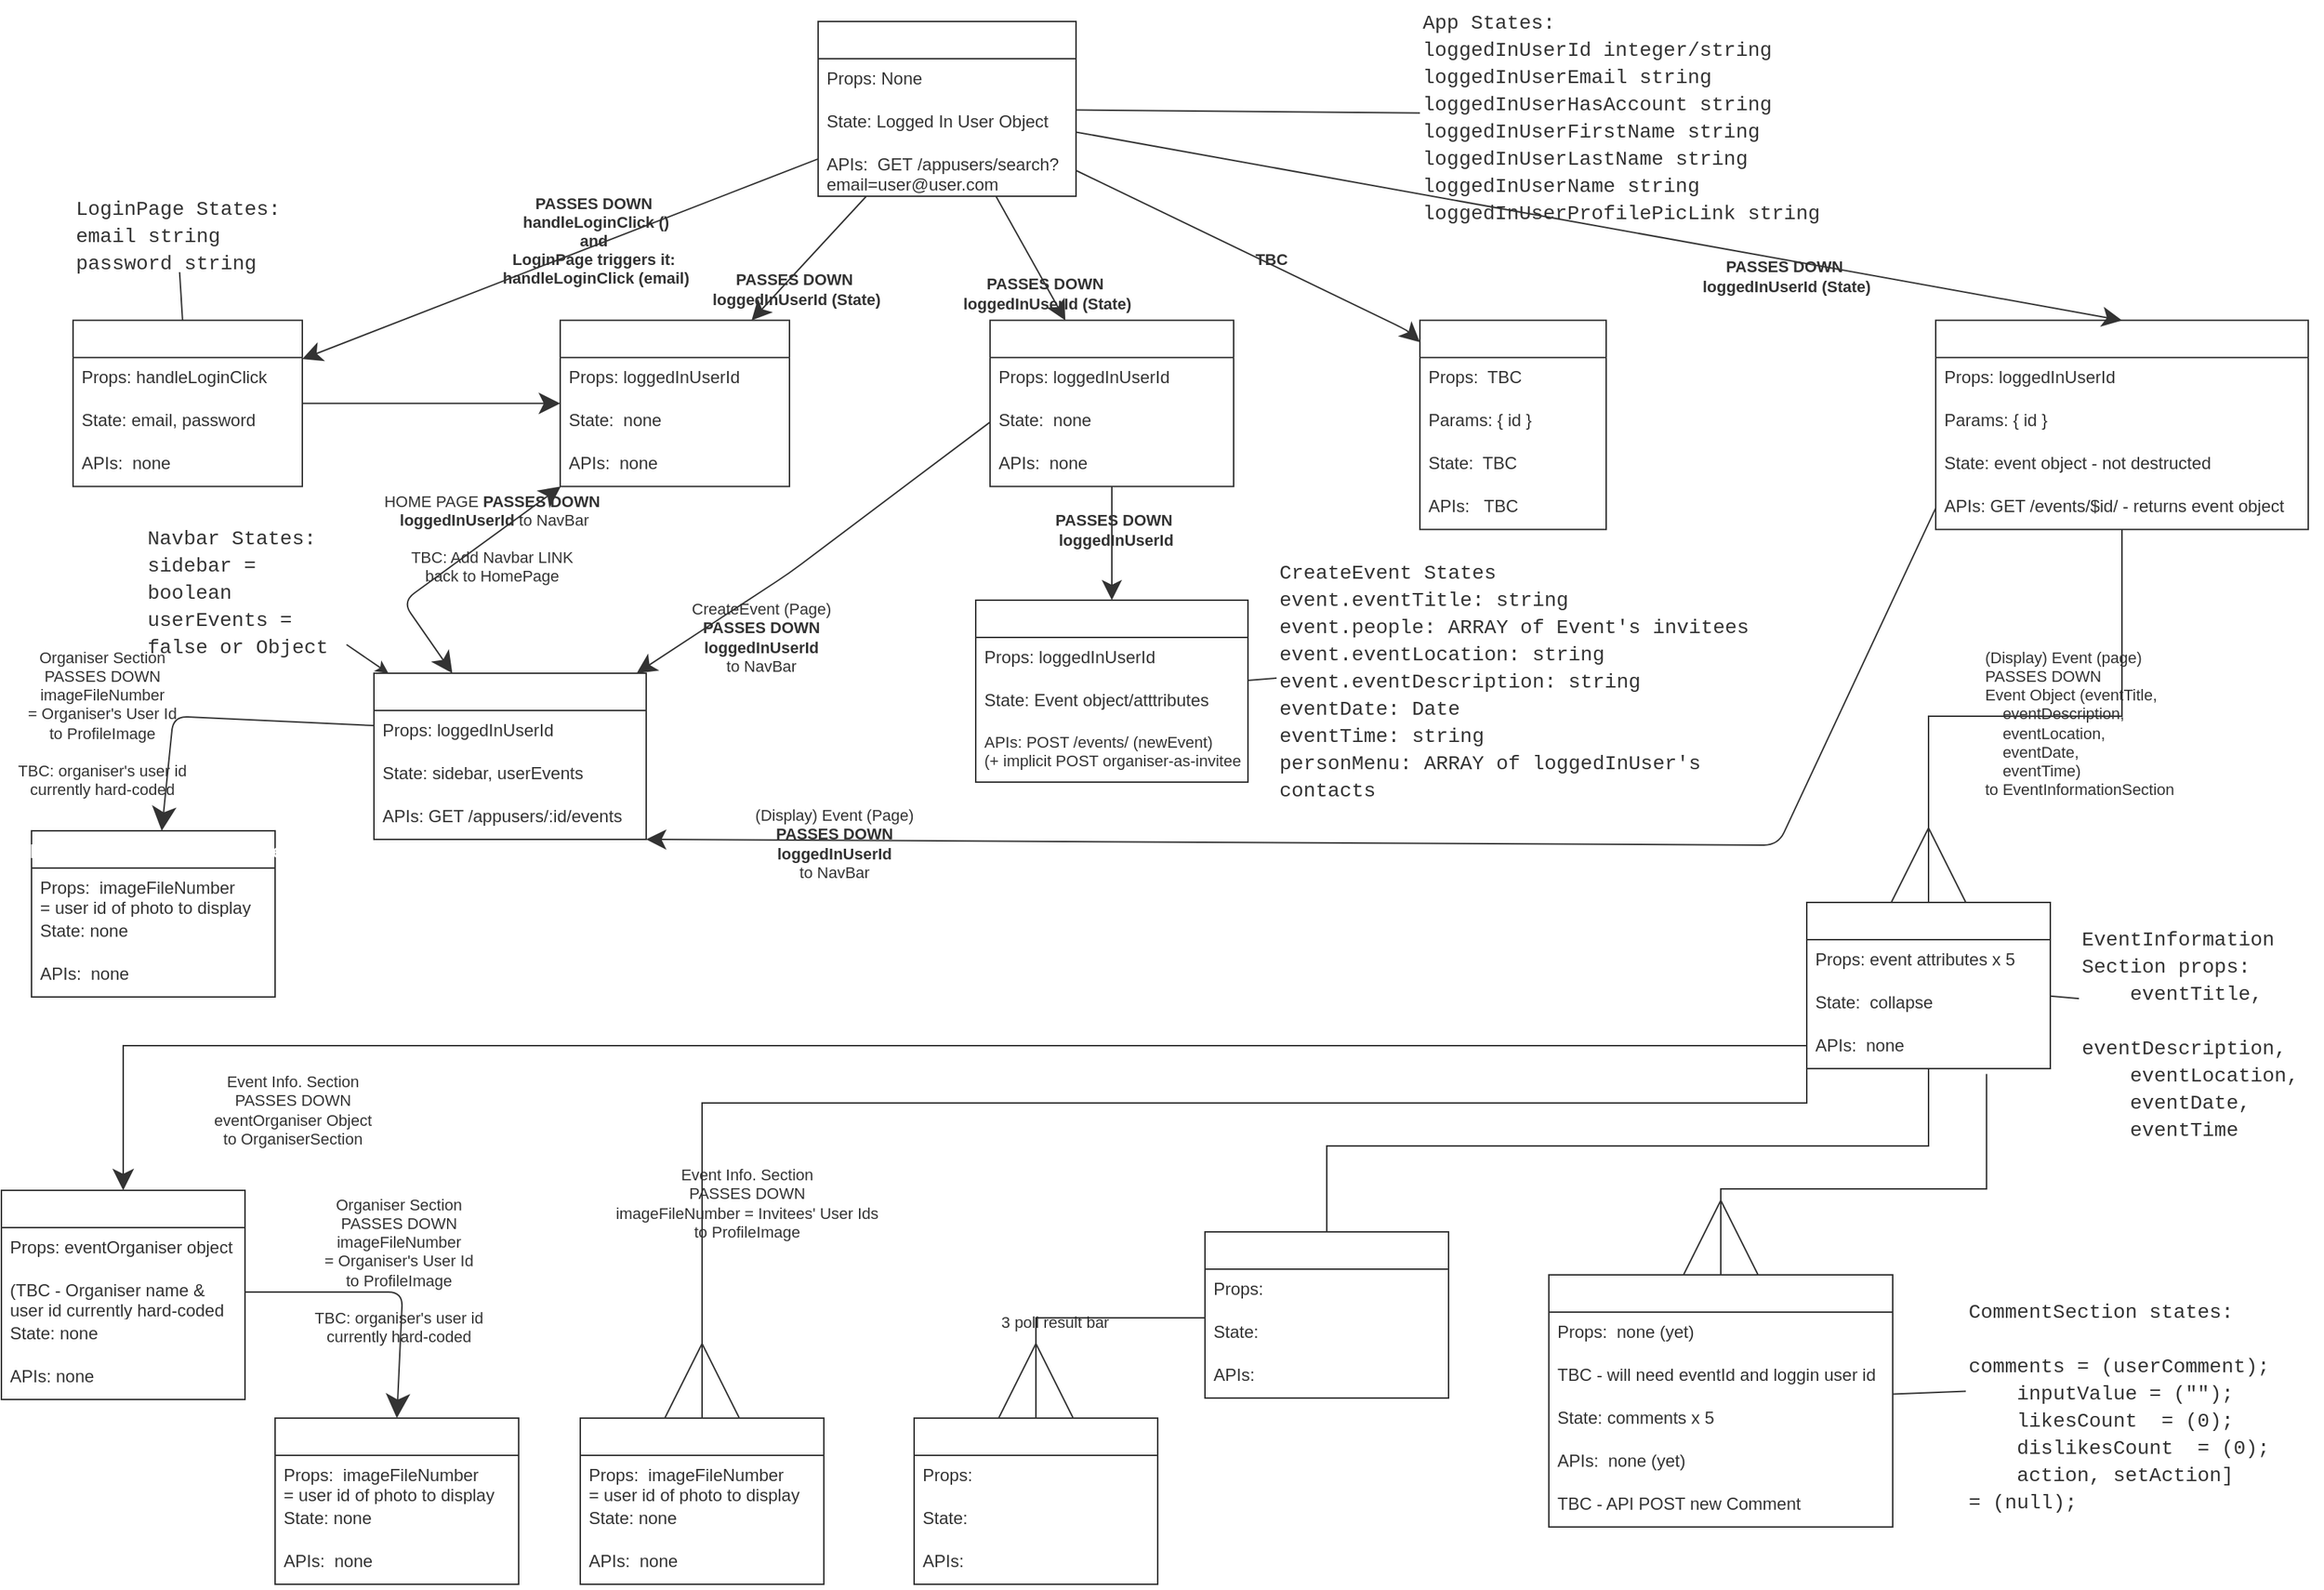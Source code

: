 <mxfile>
    <diagram id="t9gVpkjgP12DAOTyMaDO" name="V3 Light">
        <mxGraphModel dx="2284" dy="1155" grid="0" gridSize="10" guides="1" tooltips="1" connect="1" arrows="1" fold="1" page="1" pageScale="1" pageWidth="1654" pageHeight="1169" background="#FFFFFF" math="0" shadow="0">
            <root>
                <mxCell id="Th13BmK7V9OZox4scYGZ-0"/>
                <mxCell id="Th13BmK7V9OZox4scYGZ-1" parent="Th13BmK7V9OZox4scYGZ-0"/>
                <mxCell id="63jo6eWyAqFU-vu_Gy3Q-0" value="" style="edgeStyle=none;html=1;endArrow=classic;endFill=1;endSize=11;exitX=1;exitY=0.5;exitDx=0;exitDy=0;labelBackgroundColor=none;fontColor=#333333;strokeColor=#333333;" edge="1" parent="Th13BmK7V9OZox4scYGZ-1" source="63jo6eWyAqFU-vu_Gy3Q-17" target="63jo6eWyAqFU-vu_Gy3Q-35">
                    <mxGeometry relative="1" as="geometry">
                        <mxPoint x="1360" y="290" as="sourcePoint"/>
                        <mxPoint x="680" y="200" as="targetPoint"/>
                        <Array as="points">
                            <mxPoint x="1000" y="280"/>
                        </Array>
                    </mxGeometry>
                </mxCell>
                <mxCell id="63jo6eWyAqFU-vu_Gy3Q-1" value="&lt;span style=&quot;font-weight: 700&quot;&gt;TBC&lt;/span&gt;" style="edgeLabel;html=1;align=center;verticalAlign=middle;resizable=0;points=[];fontColor=#333333;labelBackgroundColor=none;" vertex="1" connectable="0" parent="63jo6eWyAqFU-vu_Gy3Q-0">
                    <mxGeometry x="0.11" y="3" relative="1" as="geometry">
                        <mxPoint as="offset"/>
                    </mxGeometry>
                </mxCell>
                <mxCell id="63jo6eWyAqFU-vu_Gy3Q-2" style="edgeStyle=none;html=1;endArrow=classic;endFill=1;endSize=11;labelBackgroundColor=none;fontColor=#333333;strokeColor=#333333;" edge="1" parent="Th13BmK7V9OZox4scYGZ-1" source="63jo6eWyAqFU-vu_Gy3Q-14" target="63jo6eWyAqFU-vu_Gy3Q-8">
                    <mxGeometry relative="1" as="geometry">
                        <mxPoint x="620" y="140" as="sourcePoint"/>
                        <mxPoint x="386.96" y="441.02" as="targetPoint"/>
                    </mxGeometry>
                </mxCell>
                <mxCell id="63jo6eWyAqFU-vu_Gy3Q-3" value="PASSES DOWN&lt;br&gt;&amp;nbsp;handleLoginClick ()&lt;br&gt;and&lt;br&gt;LoginPage triggers it:&lt;br&gt;&amp;nbsp;handleLoginClick (&lt;font&gt;email&lt;/font&gt;)" style="edgeLabel;html=1;align=center;verticalAlign=middle;resizable=0;points=[];fontStyle=1;fontColor=#333333;labelBackgroundColor=none;" vertex="1" connectable="0" parent="63jo6eWyAqFU-vu_Gy3Q-2">
                    <mxGeometry x="0.433" y="3" relative="1" as="geometry">
                        <mxPoint x="99" y="-46" as="offset"/>
                    </mxGeometry>
                </mxCell>
                <mxCell id="63jo6eWyAqFU-vu_Gy3Q-4" style="edgeStyle=none;html=1;endArrow=classic;endFill=1;endSize=11;labelBackgroundColor=none;fontColor=#333333;strokeColor=#333333;" edge="1" parent="Th13BmK7V9OZox4scYGZ-1" source="63jo6eWyAqFU-vu_Gy3Q-14" target="63jo6eWyAqFU-vu_Gy3Q-26">
                    <mxGeometry relative="1" as="geometry">
                        <mxPoint x="740" y="170" as="sourcePoint"/>
                        <mxPoint x="850.96" y="437" as="targetPoint"/>
                    </mxGeometry>
                </mxCell>
                <mxCell id="63jo6eWyAqFU-vu_Gy3Q-5" value="&lt;span style=&quot;font-weight: 700&quot;&gt;PASSES DOWN&lt;/span&gt;&lt;br style=&quot;font-weight: 700&quot;&gt;&lt;span style=&quot;font-weight: 700&quot;&gt;&amp;nbsp;loggedInUserId (State)&lt;/span&gt;" style="edgeLabel;html=1;align=center;verticalAlign=middle;resizable=0;points=[];fontColor=#333333;labelBackgroundColor=none;" vertex="1" connectable="0" parent="63jo6eWyAqFU-vu_Gy3Q-4">
                    <mxGeometry x="-0.242" y="1" relative="1" as="geometry">
                        <mxPoint x="14" y="36" as="offset"/>
                    </mxGeometry>
                </mxCell>
                <mxCell id="63jo6eWyAqFU-vu_Gy3Q-6" style="edgeStyle=none;html=1;endArrow=classic;endFill=1;endSize=11;labelBackgroundColor=none;fontColor=#333333;strokeColor=#333333;" edge="1" parent="Th13BmK7V9OZox4scYGZ-1" source="63jo6eWyAqFU-vu_Gy3Q-14" target="63jo6eWyAqFU-vu_Gy3Q-46">
                    <mxGeometry relative="1" as="geometry">
                        <mxPoint x="620" y="170" as="sourcePoint"/>
                        <mxPoint x="502.96" y="435.98" as="targetPoint"/>
                    </mxGeometry>
                </mxCell>
                <mxCell id="63jo6eWyAqFU-vu_Gy3Q-7" value="&lt;span style=&quot;font-weight: 700&quot;&gt;PASSES DOWN&lt;/span&gt;&lt;br style=&quot;font-weight: 700&quot;&gt;&lt;span style=&quot;font-weight: 700&quot;&gt;&amp;nbsp;loggedInUserId (State)&lt;/span&gt;" style="edgeLabel;html=1;align=center;verticalAlign=middle;resizable=0;points=[];fontColor=#333333;labelBackgroundColor=none;" vertex="1" connectable="0" parent="63jo6eWyAqFU-vu_Gy3Q-6">
                    <mxGeometry x="-0.065" relative="1" as="geometry">
                        <mxPoint x="-14" y="24" as="offset"/>
                    </mxGeometry>
                </mxCell>
                <mxCell id="63jo6eWyAqFU-vu_Gy3Q-8" value="LoginPage" style="swimlane;fontStyle=0;childLayout=stackLayout;horizontal=1;startSize=26;horizontalStack=0;resizeParent=1;resizeParentMax=0;resizeLast=0;collapsible=1;marginBottom=0;align=center;fontSize=14;labelBackgroundColor=none;fontColor=#FFFFFF;strokeColor=#333333;" vertex="1" parent="Th13BmK7V9OZox4scYGZ-1">
                    <mxGeometry x="70" y="273.68" width="160" height="116" as="geometry"/>
                </mxCell>
                <mxCell id="63jo6eWyAqFU-vu_Gy3Q-9" value="Props: handleLoginClick " style="text;strokeColor=none;fillColor=none;spacingLeft=4;spacingRight=4;overflow=hidden;rotatable=0;points=[[0,0.5],[1,0.5]];portConstraint=eastwest;fontSize=12;fontColor=#333333;labelBackgroundColor=none;" vertex="1" parent="63jo6eWyAqFU-vu_Gy3Q-8">
                    <mxGeometry y="26" width="160" height="30" as="geometry"/>
                </mxCell>
                <mxCell id="63jo6eWyAqFU-vu_Gy3Q-10" value="State: email, password" style="text;strokeColor=none;fillColor=none;spacingLeft=4;spacingRight=4;overflow=hidden;rotatable=0;points=[[0,0.5],[1,0.5]];portConstraint=eastwest;fontSize=12;fontColor=#333333;labelBackgroundColor=none;" vertex="1" parent="63jo6eWyAqFU-vu_Gy3Q-8">
                    <mxGeometry y="56" width="160" height="30" as="geometry"/>
                </mxCell>
                <mxCell id="63jo6eWyAqFU-vu_Gy3Q-11" value="APIs:  none" style="text;strokeColor=none;fillColor=none;spacingLeft=4;spacingRight=4;overflow=hidden;rotatable=0;points=[[0,0.5],[1,0.5]];portConstraint=eastwest;fontSize=12;fontColor=#333333;labelBackgroundColor=none;" vertex="1" parent="63jo6eWyAqFU-vu_Gy3Q-8">
                    <mxGeometry y="86" width="160" height="30" as="geometry"/>
                </mxCell>
                <mxCell id="63jo6eWyAqFU-vu_Gy3Q-12" style="edgeStyle=none;html=1;endArrow=none;endFill=0;labelBackgroundColor=none;fontColor=#333333;strokeColor=#333333;" edge="1" parent="Th13BmK7V9OZox4scYGZ-1" source="63jo6eWyAqFU-vu_Gy3Q-13" target="63jo6eWyAqFU-vu_Gy3Q-14">
                    <mxGeometry relative="1" as="geometry"/>
                </mxCell>
                <mxCell id="63jo6eWyAqFU-vu_Gy3Q-13" value="&lt;div style=&quot;font-family: consolas, &amp;quot;courier new&amp;quot;, monospace; font-weight: normal; font-size: 14px; line-height: 19px;&quot;&gt;&lt;div&gt;&lt;font&gt;App States:&lt;/font&gt;&lt;/div&gt;&lt;div&gt;&lt;font&gt;loggedInUserId &lt;/font&gt;&lt;span style=&quot;&quot;&gt;integer/string&lt;/span&gt;&lt;/div&gt;&lt;div&gt;&lt;font&gt;loggedInUserEmail&amp;nbsp;&lt;/font&gt;&lt;span style=&quot;&quot;&gt;string&lt;/span&gt;&lt;/div&gt;&lt;div&gt;&lt;font&gt;loggedInUserHasAccount&amp;nbsp;&lt;/font&gt;&lt;span style=&quot;&quot;&gt;string&lt;/span&gt;&lt;/div&gt;&lt;div&gt;&lt;font&gt;loggedInUserFirstName&amp;nbsp;&lt;/font&gt;&lt;span style=&quot;&quot;&gt;string&lt;/span&gt;&lt;/div&gt;&lt;div&gt;&lt;font&gt;loggedInUserLastName&amp;nbsp;&lt;/font&gt;&lt;span style=&quot;&quot;&gt;string&lt;/span&gt;&lt;/div&gt;&lt;div&gt;&lt;font&gt;loggedInUserName&amp;nbsp;&lt;/font&gt;&lt;span style=&quot;&quot;&gt;string&lt;/span&gt;&lt;/div&gt;&lt;div&gt;&lt;font&gt;loggedInUserProfilePicLink&amp;nbsp;&lt;/font&gt;&lt;span style=&quot;&quot;&gt;string&lt;/span&gt;&lt;/div&gt;&lt;/div&gt;" style="text;whiteSpace=wrap;html=1;labelBackgroundColor=none;fontColor=#333333;" vertex="1" parent="Th13BmK7V9OZox4scYGZ-1">
                    <mxGeometry x="1010" y="50" width="270" height="160" as="geometry"/>
                </mxCell>
                <mxCell id="63jo6eWyAqFU-vu_Gy3Q-14" value="App" style="swimlane;fontStyle=0;childLayout=stackLayout;horizontal=1;startSize=26;horizontalStack=0;resizeParent=1;resizeParentMax=0;resizeLast=0;collapsible=1;marginBottom=0;align=center;fontSize=14;labelBackgroundColor=none;fontColor=#FFFFFF;strokeColor=#333333;" vertex="1" parent="Th13BmK7V9OZox4scYGZ-1">
                    <mxGeometry x="590" y="65" width="180" height="122" as="geometry"/>
                </mxCell>
                <mxCell id="63jo6eWyAqFU-vu_Gy3Q-15" value="Props: None" style="text;strokeColor=none;fillColor=none;spacingLeft=4;spacingRight=4;overflow=hidden;rotatable=0;points=[[0,0.5],[1,0.5]];portConstraint=eastwest;fontSize=12;labelBackgroundColor=none;fontColor=#333333;" vertex="1" parent="63jo6eWyAqFU-vu_Gy3Q-14">
                    <mxGeometry y="26" width="180" height="30" as="geometry"/>
                </mxCell>
                <mxCell id="63jo6eWyAqFU-vu_Gy3Q-16" value="State: Logged In User Object" style="text;strokeColor=none;fillColor=none;spacingLeft=4;spacingRight=4;overflow=hidden;rotatable=0;points=[[0,0.5],[1,0.5]];portConstraint=eastwest;fontSize=12;fontColor=#333333;labelBackgroundColor=none;" vertex="1" parent="63jo6eWyAqFU-vu_Gy3Q-14">
                    <mxGeometry y="56" width="180" height="30" as="geometry"/>
                </mxCell>
                <mxCell id="63jo6eWyAqFU-vu_Gy3Q-17" value="APIs:  GET /appusers/search?&#10;email=user@user.com" style="text;strokeColor=none;fillColor=none;spacingLeft=4;spacingRight=4;overflow=hidden;rotatable=0;points=[[0,0.5],[1,0.5]];portConstraint=eastwest;fontSize=12;fontColor=#333333;labelBackgroundColor=none;" vertex="1" parent="63jo6eWyAqFU-vu_Gy3Q-14">
                    <mxGeometry y="86" width="180" height="36" as="geometry"/>
                </mxCell>
                <mxCell id="63jo6eWyAqFU-vu_Gy3Q-18" style="edgeStyle=none;html=1;endArrow=none;endFill=0;labelBackgroundColor=none;fontColor=#333333;strokeColor=#333333;" edge="1" parent="Th13BmK7V9OZox4scYGZ-1" source="63jo6eWyAqFU-vu_Gy3Q-19" target="63jo6eWyAqFU-vu_Gy3Q-8">
                    <mxGeometry relative="1" as="geometry">
                        <mxPoint x="197.609" y="264.68" as="sourcePoint"/>
                    </mxGeometry>
                </mxCell>
                <mxCell id="63jo6eWyAqFU-vu_Gy3Q-19" value="&lt;div style=&quot;font-family: consolas, &amp;quot;courier new&amp;quot;, monospace; font-weight: normal; font-size: 14px; line-height: 19px;&quot;&gt;&lt;div&gt;&lt;font&gt;LoginPage States:&lt;/font&gt;&lt;/div&gt;&lt;div&gt;&lt;font&gt;email&amp;nbsp;&lt;/font&gt;&lt;span style=&quot;&quot;&gt;string&lt;/span&gt;&lt;/div&gt;&lt;div&gt;&lt;font&gt;password&amp;nbsp;&lt;/font&gt;&lt;span style=&quot;&quot;&gt;string&lt;/span&gt;&lt;/div&gt;&lt;/div&gt;" style="text;whiteSpace=wrap;html=1;labelBackgroundColor=none;fontColor=#333333;" vertex="1" parent="Th13BmK7V9OZox4scYGZ-1">
                    <mxGeometry x="70" y="180" width="145" height="60" as="geometry"/>
                </mxCell>
                <mxCell id="63jo6eWyAqFU-vu_Gy3Q-20" value="NavBar" style="swimlane;fontStyle=0;childLayout=stackLayout;horizontal=1;startSize=26;horizontalStack=0;resizeParent=1;resizeParentMax=0;resizeLast=0;collapsible=1;marginBottom=0;align=center;fontSize=14;labelBackgroundColor=none;fontColor=#FFFFFF;strokeColor=#333333;" vertex="1" parent="Th13BmK7V9OZox4scYGZ-1">
                    <mxGeometry x="280" y="520" width="190" height="116" as="geometry"/>
                </mxCell>
                <mxCell id="63jo6eWyAqFU-vu_Gy3Q-21" value="Props: loggedInUserId" style="text;strokeColor=none;fillColor=none;spacingLeft=4;spacingRight=4;overflow=hidden;rotatable=0;points=[[0,0.5],[1,0.5]];portConstraint=eastwest;fontSize=12;fontColor=#333333;labelBackgroundColor=none;" vertex="1" parent="63jo6eWyAqFU-vu_Gy3Q-20">
                    <mxGeometry y="26" width="190" height="30" as="geometry"/>
                </mxCell>
                <mxCell id="63jo6eWyAqFU-vu_Gy3Q-22" value="State: sidebar, userEvents" style="text;strokeColor=none;fillColor=none;spacingLeft=4;spacingRight=4;overflow=hidden;rotatable=0;points=[[0,0.5],[1,0.5]];portConstraint=eastwest;fontSize=12;fontColor=#333333;labelBackgroundColor=none;" vertex="1" parent="63jo6eWyAqFU-vu_Gy3Q-20">
                    <mxGeometry y="56" width="190" height="30" as="geometry"/>
                </mxCell>
                <mxCell id="63jo6eWyAqFU-vu_Gy3Q-23" value="APIs: GET /appusers/:id/events" style="text;strokeColor=none;fillColor=none;spacingLeft=4;spacingRight=4;overflow=hidden;rotatable=0;points=[[0,0.5],[1,0.5]];portConstraint=eastwest;fontSize=12;fontColor=#333333;labelBackgroundColor=none;" vertex="1" parent="63jo6eWyAqFU-vu_Gy3Q-20">
                    <mxGeometry y="86" width="190" height="30" as="geometry"/>
                </mxCell>
                <mxCell id="63jo6eWyAqFU-vu_Gy3Q-24" style="edgeStyle=none;html=1;endArrow=classic;endFill=1;endSize=11;labelBackgroundColor=none;fontColor=#333333;strokeColor=#333333;" edge="1" parent="Th13BmK7V9OZox4scYGZ-1" source="63jo6eWyAqFU-vu_Gy3Q-26" target="63jo6eWyAqFU-vu_Gy3Q-40">
                    <mxGeometry relative="1" as="geometry"/>
                </mxCell>
                <mxCell id="63jo6eWyAqFU-vu_Gy3Q-25" value="&lt;span style=&quot;font-weight: 700;&quot;&gt;PASSES DOWN&lt;/span&gt;&lt;br style=&quot;font-weight: 700;&quot;&gt;&lt;span style=&quot;font-weight: 700;&quot;&gt;&amp;nbsp;loggedInUserId&lt;/span&gt;" style="edgeLabel;html=1;align=center;verticalAlign=middle;resizable=0;points=[];fontColor=#333333;labelBackgroundColor=none;" vertex="1" connectable="0" parent="63jo6eWyAqFU-vu_Gy3Q-24">
                    <mxGeometry x="-0.232" y="1" relative="1" as="geometry">
                        <mxPoint as="offset"/>
                    </mxGeometry>
                </mxCell>
                <mxCell id="63jo6eWyAqFU-vu_Gy3Q-26" value="CreateEvent (Page)" style="swimlane;fontStyle=0;childLayout=stackLayout;horizontal=1;startSize=26;horizontalStack=0;resizeParent=1;resizeParentMax=0;resizeLast=0;collapsible=1;marginBottom=0;align=center;fontSize=14;labelBackgroundColor=none;fontColor=#FFFFFF;strokeColor=#333333;" vertex="1" parent="Th13BmK7V9OZox4scYGZ-1">
                    <mxGeometry x="710" y="273.68" width="170" height="116" as="geometry"/>
                </mxCell>
                <mxCell id="63jo6eWyAqFU-vu_Gy3Q-27" value="Props: loggedInUserId" style="text;strokeColor=none;fillColor=none;spacingLeft=4;spacingRight=4;overflow=hidden;rotatable=0;points=[[0,0.5],[1,0.5]];portConstraint=eastwest;fontSize=12;fontColor=#333333;labelBackgroundColor=none;" vertex="1" parent="63jo6eWyAqFU-vu_Gy3Q-26">
                    <mxGeometry y="26" width="170" height="30" as="geometry"/>
                </mxCell>
                <mxCell id="63jo6eWyAqFU-vu_Gy3Q-28" value="State:  none" style="text;strokeColor=none;fillColor=none;spacingLeft=4;spacingRight=4;overflow=hidden;rotatable=0;points=[[0,0.5],[1,0.5]];portConstraint=eastwest;fontSize=12;labelBackgroundColor=none;fontColor=#333333;" vertex="1" parent="63jo6eWyAqFU-vu_Gy3Q-26">
                    <mxGeometry y="56" width="170" height="30" as="geometry"/>
                </mxCell>
                <mxCell id="63jo6eWyAqFU-vu_Gy3Q-29" value="APIs:  none" style="text;strokeColor=none;fillColor=none;spacingLeft=4;spacingRight=4;overflow=hidden;rotatable=0;points=[[0,0.5],[1,0.5]];portConstraint=eastwest;fontSize=12;labelBackgroundColor=none;fontColor=#333333;" vertex="1" parent="63jo6eWyAqFU-vu_Gy3Q-26">
                    <mxGeometry y="86" width="170" height="30" as="geometry"/>
                </mxCell>
                <mxCell id="63jo6eWyAqFU-vu_Gy3Q-30" value="(Display) Event (Page)" style="swimlane;fontStyle=0;childLayout=stackLayout;horizontal=1;startSize=26;horizontalStack=0;resizeParent=1;resizeParentMax=0;resizeLast=0;collapsible=1;marginBottom=0;align=center;fontSize=14;labelBackgroundColor=none;fontColor=#FFFFFF;strokeColor=#333333;" vertex="1" parent="Th13BmK7V9OZox4scYGZ-1">
                    <mxGeometry x="1370" y="273.68" width="260" height="146" as="geometry"/>
                </mxCell>
                <mxCell id="63jo6eWyAqFU-vu_Gy3Q-31" value="Props: loggedInUserId" style="text;strokeColor=none;fillColor=none;spacingLeft=4;spacingRight=4;overflow=hidden;rotatable=0;points=[[0,0.5],[1,0.5]];portConstraint=eastwest;fontSize=12;fontColor=#333333;labelBackgroundColor=none;" vertex="1" parent="63jo6eWyAqFU-vu_Gy3Q-30">
                    <mxGeometry y="26" width="260" height="30" as="geometry"/>
                </mxCell>
                <mxCell id="63jo6eWyAqFU-vu_Gy3Q-32" value="Params: { id } " style="text;strokeColor=none;fillColor=none;spacingLeft=4;spacingRight=4;overflow=hidden;rotatable=0;points=[[0,0.5],[1,0.5]];portConstraint=eastwest;fontSize=12;fontColor=#333333;labelBackgroundColor=none;" vertex="1" parent="63jo6eWyAqFU-vu_Gy3Q-30">
                    <mxGeometry y="56" width="260" height="30" as="geometry"/>
                </mxCell>
                <mxCell id="63jo6eWyAqFU-vu_Gy3Q-33" value="State: event object - not destructed" style="text;strokeColor=none;fillColor=none;spacingLeft=4;spacingRight=4;overflow=hidden;rotatable=0;points=[[0,0.5],[1,0.5]];portConstraint=eastwest;fontSize=12;fontColor=#333333;labelBackgroundColor=none;" vertex="1" parent="63jo6eWyAqFU-vu_Gy3Q-30">
                    <mxGeometry y="86" width="260" height="30" as="geometry"/>
                </mxCell>
                <mxCell id="63jo6eWyAqFU-vu_Gy3Q-34" value="APIs: GET /events/$id/ - returns event object" style="text;strokeColor=none;fillColor=none;spacingLeft=4;spacingRight=4;overflow=hidden;rotatable=0;points=[[0,0.5],[1,0.5]];portConstraint=eastwest;fontSize=12;fontColor=#333333;labelBackgroundColor=none;" vertex="1" parent="63jo6eWyAqFU-vu_Gy3Q-30">
                    <mxGeometry y="116" width="260" height="30" as="geometry"/>
                </mxCell>
                <mxCell id="63jo6eWyAqFU-vu_Gy3Q-35" value="CreatePollPage" style="swimlane;fontStyle=0;childLayout=stackLayout;horizontal=1;startSize=26;horizontalStack=0;resizeParent=1;resizeParentMax=0;resizeLast=0;collapsible=1;marginBottom=0;align=center;fontSize=14;labelBackgroundColor=none;fontColor=#FFFFFF;strokeColor=#333333;" vertex="1" parent="Th13BmK7V9OZox4scYGZ-1">
                    <mxGeometry x="1010" y="273.68" width="130" height="146" as="geometry"/>
                </mxCell>
                <mxCell id="63jo6eWyAqFU-vu_Gy3Q-36" value="Props:  TBC" style="text;strokeColor=none;fillColor=none;spacingLeft=4;spacingRight=4;overflow=hidden;rotatable=0;points=[[0,0.5],[1,0.5]];portConstraint=eastwest;fontSize=12;fontColor=#333333;labelBackgroundColor=none;" vertex="1" parent="63jo6eWyAqFU-vu_Gy3Q-35">
                    <mxGeometry y="26" width="130" height="30" as="geometry"/>
                </mxCell>
                <mxCell id="63jo6eWyAqFU-vu_Gy3Q-37" value="Params: { id } " style="text;strokeColor=none;fillColor=none;spacingLeft=4;spacingRight=4;overflow=hidden;rotatable=0;points=[[0,0.5],[1,0.5]];portConstraint=eastwest;fontSize=12;fontColor=#333333;labelBackgroundColor=none;" vertex="1" parent="63jo6eWyAqFU-vu_Gy3Q-35">
                    <mxGeometry y="56" width="130" height="30" as="geometry"/>
                </mxCell>
                <mxCell id="63jo6eWyAqFU-vu_Gy3Q-38" value="State:  TBC" style="text;strokeColor=none;fillColor=none;spacingLeft=4;spacingRight=4;overflow=hidden;rotatable=0;points=[[0,0.5],[1,0.5]];portConstraint=eastwest;fontSize=12;fontColor=#333333;labelBackgroundColor=none;" vertex="1" parent="63jo6eWyAqFU-vu_Gy3Q-35">
                    <mxGeometry y="86" width="130" height="30" as="geometry"/>
                </mxCell>
                <mxCell id="63jo6eWyAqFU-vu_Gy3Q-39" value="APIs:   TBC" style="text;strokeColor=none;fillColor=none;spacingLeft=4;spacingRight=4;overflow=hidden;rotatable=0;points=[[0,0.5],[1,0.5]];portConstraint=eastwest;fontSize=12;fontColor=#333333;labelBackgroundColor=none;" vertex="1" parent="63jo6eWyAqFU-vu_Gy3Q-35">
                    <mxGeometry y="116" width="130" height="30" as="geometry"/>
                </mxCell>
                <mxCell id="63jo6eWyAqFU-vu_Gy3Q-40" value="CreateEventSection" style="swimlane;fontStyle=0;childLayout=stackLayout;horizontal=1;startSize=26;horizontalStack=0;resizeParent=1;resizeParentMax=0;resizeLast=0;collapsible=1;marginBottom=0;align=center;fontSize=14;labelBackgroundColor=none;fontColor=#FFFFFF;strokeColor=#333333;" vertex="1" parent="Th13BmK7V9OZox4scYGZ-1">
                    <mxGeometry x="700" y="469" width="190" height="127" as="geometry"/>
                </mxCell>
                <mxCell id="63jo6eWyAqFU-vu_Gy3Q-41" value="Props: loggedInUserId" style="text;strokeColor=none;fillColor=none;spacingLeft=4;spacingRight=4;overflow=hidden;rotatable=0;points=[[0,0.5],[1,0.5]];portConstraint=eastwest;fontSize=12;fontColor=#333333;labelBackgroundColor=none;" vertex="1" parent="63jo6eWyAqFU-vu_Gy3Q-40">
                    <mxGeometry y="26" width="190" height="30" as="geometry"/>
                </mxCell>
                <mxCell id="63jo6eWyAqFU-vu_Gy3Q-42" value="State: Event object/atttributes" style="text;strokeColor=none;fillColor=none;spacingLeft=4;spacingRight=4;overflow=hidden;rotatable=0;points=[[0,0.5],[1,0.5]];portConstraint=eastwest;fontSize=12;fontColor=#333333;labelBackgroundColor=none;" vertex="1" parent="63jo6eWyAqFU-vu_Gy3Q-40">
                    <mxGeometry y="56" width="190" height="30" as="geometry"/>
                </mxCell>
                <mxCell id="63jo6eWyAqFU-vu_Gy3Q-43" value="APIs: POST /events/ (newEvent)&#10;(+ implicit POST organiser-as-invitee)" style="text;strokeColor=none;fillColor=none;spacingLeft=4;spacingRight=4;overflow=hidden;rotatable=0;points=[[0,0.5],[1,0.5]];portConstraint=eastwest;fontSize=11;fontColor=#333333;labelBackgroundColor=none;" vertex="1" parent="63jo6eWyAqFU-vu_Gy3Q-40">
                    <mxGeometry y="86" width="190" height="41" as="geometry"/>
                </mxCell>
                <mxCell id="63jo6eWyAqFU-vu_Gy3Q-44" style="edgeStyle=none;html=1;endArrow=classic;endFill=1;endSize=12;startArrow=classic;startFill=1;startSize=12;labelBackgroundColor=none;fontColor=#333333;strokeColor=#333333;" edge="1" parent="Th13BmK7V9OZox4scYGZ-1" source="63jo6eWyAqFU-vu_Gy3Q-46" target="63jo6eWyAqFU-vu_Gy3Q-20">
                    <mxGeometry relative="1" as="geometry">
                        <Array as="points">
                            <mxPoint x="300" y="470"/>
                        </Array>
                    </mxGeometry>
                </mxCell>
                <mxCell id="63jo6eWyAqFU-vu_Gy3Q-45" value="HOME PAGE&amp;nbsp;&lt;font&gt;&lt;span style=&quot;font-weight: 700&quot;&gt;PASSES DOWN&lt;/span&gt;&lt;br style=&quot;font-weight: 700&quot;&gt;&lt;span style=&quot;font-weight: 700&quot;&gt;&amp;nbsp;loggedInUserId &lt;/span&gt;&lt;/font&gt;to NavBar&lt;br&gt;&lt;br&gt;&lt;font&gt;TBC: Add Navbar LINK &lt;br&gt;back to HomePage&lt;/font&gt;" style="edgeLabel;html=1;align=center;verticalAlign=middle;resizable=0;points=[];labelBackgroundColor=none;fontColor=#333333;" vertex="1" connectable="0" parent="63jo6eWyAqFU-vu_Gy3Q-44">
                    <mxGeometry x="-0.386" y="1" relative="1" as="geometry">
                        <mxPoint as="offset"/>
                    </mxGeometry>
                </mxCell>
                <mxCell id="63jo6eWyAqFU-vu_Gy3Q-46" value="HomePage" style="swimlane;fontStyle=0;childLayout=stackLayout;horizontal=1;startSize=26;horizontalStack=0;resizeParent=1;resizeParentMax=0;resizeLast=0;collapsible=1;marginBottom=0;align=center;fontSize=14;labelBackgroundColor=none;fontColor=#FFFFFF;strokeColor=#333333;" vertex="1" parent="Th13BmK7V9OZox4scYGZ-1">
                    <mxGeometry x="410" y="273.68" width="160" height="116" as="geometry"/>
                </mxCell>
                <mxCell id="63jo6eWyAqFU-vu_Gy3Q-47" value="Props: loggedInUserId" style="text;strokeColor=none;fillColor=none;spacingLeft=4;spacingRight=4;overflow=hidden;rotatable=0;points=[[0,0.5],[1,0.5]];portConstraint=eastwest;fontSize=12;fontColor=#333333;labelBackgroundColor=none;" vertex="1" parent="63jo6eWyAqFU-vu_Gy3Q-46">
                    <mxGeometry y="26" width="160" height="30" as="geometry"/>
                </mxCell>
                <mxCell id="63jo6eWyAqFU-vu_Gy3Q-48" value="State:  none" style="text;strokeColor=none;fillColor=none;spacingLeft=4;spacingRight=4;overflow=hidden;rotatable=0;points=[[0,0.5],[1,0.5]];portConstraint=eastwest;fontSize=12;labelBackgroundColor=none;fontColor=#333333;" vertex="1" parent="63jo6eWyAqFU-vu_Gy3Q-46">
                    <mxGeometry y="56" width="160" height="30" as="geometry"/>
                </mxCell>
                <mxCell id="63jo6eWyAqFU-vu_Gy3Q-49" value="APIs:  none" style="text;strokeColor=none;fillColor=none;spacingLeft=4;spacingRight=4;overflow=hidden;rotatable=0;points=[[0,0.5],[1,0.5]];portConstraint=eastwest;fontSize=12;labelBackgroundColor=none;fontColor=#333333;" vertex="1" parent="63jo6eWyAqFU-vu_Gy3Q-46">
                    <mxGeometry y="86" width="160" height="30" as="geometry"/>
                </mxCell>
                <mxCell id="63jo6eWyAqFU-vu_Gy3Q-50" value="CommentSection" style="swimlane;fontStyle=0;childLayout=stackLayout;horizontal=1;startSize=26;horizontalStack=0;resizeParent=1;resizeParentMax=0;resizeLast=0;collapsible=1;marginBottom=0;align=center;fontSize=14;labelBackgroundColor=none;fontColor=#FFFFFF;strokeColor=#333333;" vertex="1" parent="Th13BmK7V9OZox4scYGZ-1">
                    <mxGeometry x="1100" y="940" width="240" height="176" as="geometry"/>
                </mxCell>
                <mxCell id="63jo6eWyAqFU-vu_Gy3Q-51" value="Props:  none (yet)" style="text;strokeColor=none;fillColor=none;spacingLeft=4;spacingRight=4;overflow=hidden;rotatable=0;points=[[0,0.5],[1,0.5]];portConstraint=eastwest;fontSize=12;labelBackgroundColor=none;fontColor=#333333;" vertex="1" parent="63jo6eWyAqFU-vu_Gy3Q-50">
                    <mxGeometry y="26" width="240" height="30" as="geometry"/>
                </mxCell>
                <mxCell id="63jo6eWyAqFU-vu_Gy3Q-52" value="TBC - will need eventId and loggin user id&#10;" style="text;strokeColor=none;fillColor=none;spacingLeft=4;spacingRight=4;overflow=hidden;rotatable=0;points=[[0,0.5],[1,0.5]];portConstraint=eastwest;fontSize=12;fontColor=#333333;labelBackgroundColor=none;" vertex="1" parent="63jo6eWyAqFU-vu_Gy3Q-50">
                    <mxGeometry y="56" width="240" height="30" as="geometry"/>
                </mxCell>
                <mxCell id="63jo6eWyAqFU-vu_Gy3Q-53" value="State: comments x 5" style="text;strokeColor=none;fillColor=none;spacingLeft=4;spacingRight=4;overflow=hidden;rotatable=0;points=[[0,0.5],[1,0.5]];portConstraint=eastwest;fontSize=12;fontColor=#333333;labelBackgroundColor=none;" vertex="1" parent="63jo6eWyAqFU-vu_Gy3Q-50">
                    <mxGeometry y="86" width="240" height="30" as="geometry"/>
                </mxCell>
                <mxCell id="63jo6eWyAqFU-vu_Gy3Q-54" value="APIs:  none (yet)" style="text;strokeColor=none;fillColor=none;spacingLeft=4;spacingRight=4;overflow=hidden;rotatable=0;points=[[0,0.5],[1,0.5]];portConstraint=eastwest;fontSize=12;labelBackgroundColor=none;fontColor=#333333;" vertex="1" parent="63jo6eWyAqFU-vu_Gy3Q-50">
                    <mxGeometry y="116" width="240" height="30" as="geometry"/>
                </mxCell>
                <mxCell id="63jo6eWyAqFU-vu_Gy3Q-55" value="TBC - API POST new Comment" style="text;strokeColor=none;fillColor=none;spacingLeft=4;spacingRight=4;overflow=hidden;rotatable=0;points=[[0,0.5],[1,0.5]];portConstraint=eastwest;fontSize=12;fontColor=#333333;labelBackgroundColor=none;" vertex="1" parent="63jo6eWyAqFU-vu_Gy3Q-50">
                    <mxGeometry y="146" width="240" height="30" as="geometry"/>
                </mxCell>
                <mxCell id="63jo6eWyAqFU-vu_Gy3Q-56" value="OrganiserSection" style="swimlane;fontStyle=0;childLayout=stackLayout;horizontal=1;startSize=26;horizontalStack=0;resizeParent=1;resizeParentMax=0;resizeLast=0;collapsible=1;marginBottom=0;align=center;fontSize=14;labelBackgroundColor=none;fontColor=#FFFFFF;strokeColor=#333333;" vertex="1" parent="Th13BmK7V9OZox4scYGZ-1">
                    <mxGeometry x="20" y="881" width="170" height="146" as="geometry"/>
                </mxCell>
                <mxCell id="63jo6eWyAqFU-vu_Gy3Q-57" value="Props: eventOrganiser object" style="text;strokeColor=none;fillColor=none;spacingLeft=4;spacingRight=4;overflow=hidden;rotatable=0;points=[[0,0.5],[1,0.5]];portConstraint=eastwest;fontSize=12;fontColor=#333333;labelBackgroundColor=none;" vertex="1" parent="63jo6eWyAqFU-vu_Gy3Q-56">
                    <mxGeometry y="26" width="170" height="30" as="geometry"/>
                </mxCell>
                <mxCell id="63jo6eWyAqFU-vu_Gy3Q-58" value="(TBC - Organiser name &amp; &#10;user id currently hard-coded" style="text;strokeColor=none;fillColor=none;spacingLeft=4;spacingRight=4;overflow=hidden;rotatable=0;points=[[0,0.5],[1,0.5]];portConstraint=eastwest;fontSize=12;fontColor=#333333;fontStyle=0;labelBackgroundColor=none;" vertex="1" parent="63jo6eWyAqFU-vu_Gy3Q-56">
                    <mxGeometry y="56" width="170" height="30" as="geometry"/>
                </mxCell>
                <mxCell id="63jo6eWyAqFU-vu_Gy3Q-59" value="State: none" style="text;strokeColor=none;fillColor=none;spacingLeft=4;spacingRight=4;overflow=hidden;rotatable=0;points=[[0,0.5],[1,0.5]];portConstraint=eastwest;fontSize=12;labelBackgroundColor=none;fontColor=#333333;" vertex="1" parent="63jo6eWyAqFU-vu_Gy3Q-56">
                    <mxGeometry y="86" width="170" height="30" as="geometry"/>
                </mxCell>
                <mxCell id="63jo6eWyAqFU-vu_Gy3Q-60" value="APIs: none" style="text;strokeColor=none;fillColor=none;spacingLeft=4;spacingRight=4;overflow=hidden;rotatable=0;points=[[0,0.5],[1,0.5]];portConstraint=eastwest;fontSize=12;labelBackgroundColor=none;fontColor=#333333;" vertex="1" parent="63jo6eWyAqFU-vu_Gy3Q-56">
                    <mxGeometry y="116" width="170" height="30" as="geometry"/>
                </mxCell>
                <mxCell id="63jo6eWyAqFU-vu_Gy3Q-61" value="(Invitees) ProfileImage" style="swimlane;fontStyle=0;childLayout=stackLayout;horizontal=1;startSize=26;horizontalStack=0;resizeParent=1;resizeParentMax=0;resizeLast=0;collapsible=1;marginBottom=0;align=center;fontSize=14;labelBackgroundColor=none;fontColor=#FFFFFF;strokeColor=#333333;" vertex="1" parent="Th13BmK7V9OZox4scYGZ-1">
                    <mxGeometry x="424" y="1040" width="170" height="116" as="geometry"/>
                </mxCell>
                <mxCell id="63jo6eWyAqFU-vu_Gy3Q-62" value="Props:  imageFileNumber &#10;= user id of photo to display" style="text;strokeColor=none;fillColor=none;spacingLeft=4;spacingRight=4;overflow=hidden;rotatable=0;points=[[0,0.5],[1,0.5]];portConstraint=eastwest;fontSize=12;fontColor=#333333;labelBackgroundColor=none;" vertex="1" parent="63jo6eWyAqFU-vu_Gy3Q-61">
                    <mxGeometry y="26" width="170" height="30" as="geometry"/>
                </mxCell>
                <mxCell id="63jo6eWyAqFU-vu_Gy3Q-63" value="State: none" style="text;strokeColor=none;fillColor=none;spacingLeft=4;spacingRight=4;overflow=hidden;rotatable=0;points=[[0,0.5],[1,0.5]];portConstraint=eastwest;fontSize=12;labelBackgroundColor=none;fontColor=#333333;" vertex="1" parent="63jo6eWyAqFU-vu_Gy3Q-61">
                    <mxGeometry y="56" width="170" height="30" as="geometry"/>
                </mxCell>
                <mxCell id="63jo6eWyAqFU-vu_Gy3Q-64" value="APIs:  none" style="text;strokeColor=none;fillColor=none;spacingLeft=4;spacingRight=4;overflow=hidden;rotatable=0;points=[[0,0.5],[1,0.5]];portConstraint=eastwest;fontSize=12;labelBackgroundColor=none;fontColor=#333333;" vertex="1" parent="63jo6eWyAqFU-vu_Gy3Q-61">
                    <mxGeometry y="86" width="170" height="30" as="geometry"/>
                </mxCell>
                <mxCell id="63jo6eWyAqFU-vu_Gy3Q-65" value="EventInformationSection" style="swimlane;fontStyle=0;childLayout=stackLayout;horizontal=1;startSize=26;horizontalStack=0;resizeParent=1;resizeParentMax=0;resizeLast=0;collapsible=1;marginBottom=0;align=center;fontSize=14;labelBackgroundColor=none;fontColor=#FFFFFF;strokeColor=#333333;" vertex="1" parent="Th13BmK7V9OZox4scYGZ-1">
                    <mxGeometry x="1280" y="680" width="170" height="116" as="geometry"/>
                </mxCell>
                <mxCell id="63jo6eWyAqFU-vu_Gy3Q-66" value="Props: event attributes x 5" style="text;strokeColor=none;fillColor=none;spacingLeft=4;spacingRight=4;overflow=hidden;rotatable=0;points=[[0,0.5],[1,0.5]];portConstraint=eastwest;fontSize=12;fontColor=#333333;labelBackgroundColor=none;" vertex="1" parent="63jo6eWyAqFU-vu_Gy3Q-65">
                    <mxGeometry y="26" width="170" height="30" as="geometry"/>
                </mxCell>
                <mxCell id="63jo6eWyAqFU-vu_Gy3Q-67" value="State:  collapse" style="text;strokeColor=none;fillColor=none;spacingLeft=4;spacingRight=4;overflow=hidden;rotatable=0;points=[[0,0.5],[1,0.5]];portConstraint=eastwest;fontSize=12;fontColor=#333333;labelBackgroundColor=none;" vertex="1" parent="63jo6eWyAqFU-vu_Gy3Q-65">
                    <mxGeometry y="56" width="170" height="30" as="geometry"/>
                </mxCell>
                <mxCell id="63jo6eWyAqFU-vu_Gy3Q-68" value="APIs:  none" style="text;strokeColor=none;fillColor=none;spacingLeft=4;spacingRight=4;overflow=hidden;rotatable=0;points=[[0,0.5],[1,0.5]];portConstraint=eastwest;fontSize=12;labelBackgroundColor=none;fontColor=#333333;" vertex="1" parent="63jo6eWyAqFU-vu_Gy3Q-65">
                    <mxGeometry y="86" width="170" height="30" as="geometry"/>
                </mxCell>
                <mxCell id="63jo6eWyAqFU-vu_Gy3Q-69" value="TestPoll" style="swimlane;fontStyle=0;childLayout=stackLayout;horizontal=1;startSize=26;horizontalStack=0;resizeParent=1;resizeParentMax=0;resizeLast=0;collapsible=1;marginBottom=0;align=center;fontSize=14;labelBackgroundColor=none;fontColor=#FFFFFF;strokeColor=#333333;" vertex="1" parent="Th13BmK7V9OZox4scYGZ-1">
                    <mxGeometry x="860" y="910" width="170" height="116" as="geometry"/>
                </mxCell>
                <mxCell id="63jo6eWyAqFU-vu_Gy3Q-70" value="Props: " style="text;strokeColor=none;fillColor=none;spacingLeft=4;spacingRight=4;overflow=hidden;rotatable=0;points=[[0,0.5],[1,0.5]];portConstraint=eastwest;fontSize=12;labelBackgroundColor=none;fontColor=#333333;" vertex="1" parent="63jo6eWyAqFU-vu_Gy3Q-69">
                    <mxGeometry y="26" width="170" height="30" as="geometry"/>
                </mxCell>
                <mxCell id="63jo6eWyAqFU-vu_Gy3Q-71" value="State: " style="text;strokeColor=none;fillColor=none;spacingLeft=4;spacingRight=4;overflow=hidden;rotatable=0;points=[[0,0.5],[1,0.5]];portConstraint=eastwest;fontSize=12;labelBackgroundColor=none;fontColor=#333333;" vertex="1" parent="63jo6eWyAqFU-vu_Gy3Q-69">
                    <mxGeometry y="56" width="170" height="30" as="geometry"/>
                </mxCell>
                <mxCell id="63jo6eWyAqFU-vu_Gy3Q-72" value="APIs: " style="text;strokeColor=none;fillColor=none;spacingLeft=4;spacingRight=4;overflow=hidden;rotatable=0;points=[[0,0.5],[1,0.5]];portConstraint=eastwest;fontSize=12;labelBackgroundColor=none;fontColor=#333333;" vertex="1" parent="63jo6eWyAqFU-vu_Gy3Q-69">
                    <mxGeometry y="86" width="170" height="30" as="geometry"/>
                </mxCell>
                <mxCell id="63jo6eWyAqFU-vu_Gy3Q-73" value="" style="edgeStyle=none;html=1;entryX=0.5;entryY=0;entryDx=0;entryDy=0;endArrow=classic;endFill=1;endSize=11;labelBackgroundColor=none;fontColor=#333333;strokeColor=#333333;" edge="1" parent="Th13BmK7V9OZox4scYGZ-1" source="63jo6eWyAqFU-vu_Gy3Q-14" target="63jo6eWyAqFU-vu_Gy3Q-30">
                    <mxGeometry relative="1" as="geometry">
                        <mxPoint x="757.566" y="156" as="sourcePoint"/>
                        <mxPoint x="1037.434" y="409" as="targetPoint"/>
                    </mxGeometry>
                </mxCell>
                <mxCell id="63jo6eWyAqFU-vu_Gy3Q-74" value="&lt;span style=&quot;font-weight: 700&quot;&gt;PASSES DOWN&lt;/span&gt;&lt;br style=&quot;font-weight: 700&quot;&gt;&lt;span style=&quot;font-weight: 700&quot;&gt;&amp;nbsp;loggedInUserId (State)&lt;/span&gt;" style="edgeLabel;html=1;align=center;verticalAlign=middle;resizable=0;points=[];fontColor=#333333;labelBackgroundColor=none;" vertex="1" connectable="0" parent="63jo6eWyAqFU-vu_Gy3Q-73">
                    <mxGeometry x="-0.307" y="-1" relative="1" as="geometry">
                        <mxPoint x="241" y="54" as="offset"/>
                    </mxGeometry>
                </mxCell>
                <mxCell id="63jo6eWyAqFU-vu_Gy3Q-75" value="" style="edgeStyle=elbowEdgeStyle;elbow=vertical;html=1;rounded=0;endArrow=classic;endFill=1;endSize=12;entryX=0.5;entryY=0;entryDx=0;entryDy=0;exitX=0;exitY=0.5;exitDx=0;exitDy=0;labelBackgroundColor=none;fontColor=#333333;strokeColor=#333333;" edge="1" parent="Th13BmK7V9OZox4scYGZ-1" source="63jo6eWyAqFU-vu_Gy3Q-66" target="63jo6eWyAqFU-vu_Gy3Q-56">
                    <mxGeometry relative="1" as="geometry">
                        <mxPoint x="1170" y="860" as="sourcePoint"/>
                        <mxPoint x="940" y="1240.0" as="targetPoint"/>
                        <Array as="points">
                            <mxPoint x="860" y="780"/>
                            <mxPoint x="710" y="751"/>
                            <mxPoint x="490" y="940"/>
                        </Array>
                    </mxGeometry>
                </mxCell>
                <mxCell id="63jo6eWyAqFU-vu_Gy3Q-76" value="&lt;font style=&quot;text-align: left;&quot;&gt;&lt;font&gt;Event Info. Section&lt;/font&gt;&lt;br&gt;&lt;/font&gt;&lt;font style=&quot;text-align: left&quot;&gt;PASSES DOWN&lt;br&gt;&lt;/font&gt;&lt;font style=&quot;text-align: left&quot;&gt;eventOrganiser Object&lt;br&gt;&lt;/font&gt;&lt;font style=&quot;text-align: left&quot;&gt;to OrganiserSection&lt;br&gt;&lt;/font&gt;" style="edgeLabel;html=1;align=center;verticalAlign=middle;resizable=0;points=[];fontSize=11;fontFamily=Helvetica;fontColor=#333333;labelBackgroundColor=none;" vertex="1" connectable="0" parent="63jo6eWyAqFU-vu_Gy3Q-75">
                    <mxGeometry x="0.708" relative="1" as="geometry">
                        <mxPoint x="24" y="45" as="offset"/>
                    </mxGeometry>
                </mxCell>
                <mxCell id="63jo6eWyAqFU-vu_Gy3Q-77" value="TestPollResultBar" style="swimlane;fontStyle=0;childLayout=stackLayout;horizontal=1;startSize=26;horizontalStack=0;resizeParent=1;resizeParentMax=0;resizeLast=0;collapsible=1;marginBottom=0;align=center;fontSize=14;labelBackgroundColor=none;fontColor=#FFFFFF;strokeColor=#333333;" vertex="1" parent="Th13BmK7V9OZox4scYGZ-1">
                    <mxGeometry x="657" y="1040" width="170" height="116" as="geometry"/>
                </mxCell>
                <mxCell id="63jo6eWyAqFU-vu_Gy3Q-78" value="Props: " style="text;strokeColor=none;fillColor=none;spacingLeft=4;spacingRight=4;overflow=hidden;rotatable=0;points=[[0,0.5],[1,0.5]];portConstraint=eastwest;fontSize=12;labelBackgroundColor=none;fontColor=#333333;" vertex="1" parent="63jo6eWyAqFU-vu_Gy3Q-77">
                    <mxGeometry y="26" width="170" height="30" as="geometry"/>
                </mxCell>
                <mxCell id="63jo6eWyAqFU-vu_Gy3Q-79" value="State: " style="text;strokeColor=none;fillColor=none;spacingLeft=4;spacingRight=4;overflow=hidden;rotatable=0;points=[[0,0.5],[1,0.5]];portConstraint=eastwest;fontSize=12;labelBackgroundColor=none;fontColor=#333333;" vertex="1" parent="63jo6eWyAqFU-vu_Gy3Q-77">
                    <mxGeometry y="56" width="170" height="30" as="geometry"/>
                </mxCell>
                <mxCell id="63jo6eWyAqFU-vu_Gy3Q-80" value="APIs: " style="text;strokeColor=none;fillColor=none;spacingLeft=4;spacingRight=4;overflow=hidden;rotatable=0;points=[[0,0.5],[1,0.5]];portConstraint=eastwest;fontSize=12;labelBackgroundColor=none;fontColor=#333333;" vertex="1" parent="63jo6eWyAqFU-vu_Gy3Q-77">
                    <mxGeometry y="86" width="170" height="30" as="geometry"/>
                </mxCell>
                <mxCell id="63jo6eWyAqFU-vu_Gy3Q-81" value="" style="edgeStyle=elbowEdgeStyle;elbow=vertical;html=1;rounded=0;endArrow=ERmany;endFill=0;endSize=50;entryX=0.5;entryY=0;entryDx=0;entryDy=0;exitX=0;exitY=0.5;exitDx=0;exitDy=0;labelBackgroundColor=none;fontColor=#333333;strokeColor=#333333;" edge="1" parent="Th13BmK7V9OZox4scYGZ-1" source="63jo6eWyAqFU-vu_Gy3Q-68" target="63jo6eWyAqFU-vu_Gy3Q-61">
                    <mxGeometry relative="1" as="geometry">
                        <mxPoint x="1600" y="980" as="sourcePoint"/>
                        <mxPoint x="515" y="890" as="targetPoint"/>
                        <Array as="points">
                            <mxPoint x="910" y="820"/>
                            <mxPoint x="740" y="800"/>
                            <mxPoint x="870" y="781"/>
                            <mxPoint x="800" y="861"/>
                        </Array>
                    </mxGeometry>
                </mxCell>
                <mxCell id="63jo6eWyAqFU-vu_Gy3Q-82" value="&lt;font style=&quot;text-align: left;&quot;&gt;&lt;font&gt;Event Info. Section&lt;/font&gt;&lt;br&gt;&lt;/font&gt;&lt;font style=&quot;text-align: left&quot;&gt;PASSES DOWN&lt;br&gt;&lt;/font&gt;&lt;font style=&quot;text-align: left&quot;&gt;imageFileNumber = Invitees' User Ids&lt;br&gt;&lt;/font&gt;&lt;font style=&quot;text-align: left&quot;&gt;to ProfileImage&lt;br&gt;&lt;/font&gt;" style="edgeLabel;html=1;align=center;verticalAlign=middle;resizable=0;points=[];fontSize=11;fontFamily=Helvetica;fontColor=#333333;labelBackgroundColor=none;" vertex="1" connectable="0" parent="63jo6eWyAqFU-vu_Gy3Q-81">
                    <mxGeometry x="0.129" y="-3" relative="1" as="geometry">
                        <mxPoint x="-198" y="73" as="offset"/>
                    </mxGeometry>
                </mxCell>
                <mxCell id="63jo6eWyAqFU-vu_Gy3Q-83" value="" style="edgeStyle=elbowEdgeStyle;elbow=vertical;html=1;rounded=0;endArrow=ERmany;endFill=0;endSize=50;labelBackgroundColor=none;fontColor=#333333;strokeColor=#333333;" edge="1" parent="Th13BmK7V9OZox4scYGZ-1" source="63jo6eWyAqFU-vu_Gy3Q-30" target="63jo6eWyAqFU-vu_Gy3Q-65">
                    <mxGeometry relative="1" as="geometry">
                        <mxPoint x="1480" y="369.68" as="sourcePoint"/>
                        <mxPoint x="775" y="890" as="targetPoint"/>
                        <Array as="points"/>
                    </mxGeometry>
                </mxCell>
                <mxCell id="63jo6eWyAqFU-vu_Gy3Q-84" value="&lt;p style=&quot;text-align: left&quot;&gt;&lt;font style=&quot;font-size: 11px&quot;&gt;&lt;font&gt;(Display) Event (page)&lt;/font&gt;&lt;br&gt;&lt;/font&gt;&lt;font style=&quot;font-size: 11px&quot;&gt;PASSES DOWN&lt;br&gt;&lt;/font&gt;&lt;font style=&quot;font-size: 11px&quot;&gt;Event Object (&lt;span style=&quot;text-align: left&quot;&gt;eventTitle,&lt;br&gt;&lt;/span&gt;&lt;/font&gt;&lt;font style=&quot;font-size: 11px&quot;&gt;&amp;nbsp; &amp;nbsp; eventDescription,&lt;br&gt;&lt;/font&gt;&lt;font style=&quot;font-size: 11px&quot;&gt;&amp;nbsp; &amp;nbsp; eventLocation,&lt;br&gt;&lt;/font&gt;&lt;font style=&quot;font-size: 11px&quot;&gt;&amp;nbsp; &amp;nbsp; eventDate,&lt;br&gt;&lt;/font&gt;&lt;font style=&quot;font-size: 11px&quot;&gt;&lt;span style=&quot;text-align: left&quot;&gt;&amp;nbsp; &amp;nbsp; eventTime&lt;/span&gt;)&lt;br&gt; &lt;/font&gt;&lt;font style=&quot;font-size: 11px&quot;&gt;to EventInformationSection&lt;/font&gt;&lt;/p&gt;" style="edgeLabel;html=1;align=center;verticalAlign=middle;resizable=0;points=[];fontColor=#333333;labelBackgroundColor=none;" vertex="1" connectable="0" parent="63jo6eWyAqFU-vu_Gy3Q-83">
                    <mxGeometry x="0.274" y="1" relative="1" as="geometry">
                        <mxPoint x="91" y="4" as="offset"/>
                    </mxGeometry>
                </mxCell>
                <mxCell id="63jo6eWyAqFU-vu_Gy3Q-85" style="edgeStyle=none;html=1;startArrow=none;startFill=0;endArrow=classic;endFill=1;startSize=12;endSize=12;labelBackgroundColor=none;fontColor=#333333;strokeColor=#333333;" edge="1" parent="Th13BmK7V9OZox4scYGZ-1" source="63jo6eWyAqFU-vu_Gy3Q-8" target="63jo6eWyAqFU-vu_Gy3Q-46">
                    <mxGeometry relative="1" as="geometry"/>
                </mxCell>
                <mxCell id="63jo6eWyAqFU-vu_Gy3Q-86" style="edgeStyle=none;html=1;endArrow=classic;endFill=1;endSize=11;exitX=0;exitY=0.5;exitDx=0;exitDy=0;labelBackgroundColor=none;fontColor=#333333;strokeColor=#333333;" edge="1" parent="Th13BmK7V9OZox4scYGZ-1" source="63jo6eWyAqFU-vu_Gy3Q-28" target="63jo6eWyAqFU-vu_Gy3Q-20">
                    <mxGeometry relative="1" as="geometry">
                        <mxPoint x="805" y="369.68" as="sourcePoint"/>
                        <mxPoint x="805" y="450" as="targetPoint"/>
                        <Array as="points">
                            <mxPoint x="570" y="450"/>
                        </Array>
                    </mxGeometry>
                </mxCell>
                <mxCell id="63jo6eWyAqFU-vu_Gy3Q-87" value="&lt;font&gt;CreateEvent (Page) &lt;br&gt;&lt;/font&gt;&lt;span style=&quot;font-weight: 700&quot;&gt;PASSES DOWN&lt;/span&gt;&lt;br style=&quot;font-weight: 700&quot;&gt;&lt;span style=&quot;font-weight: 700&quot;&gt;&amp;nbsp;loggedInUserId&amp;nbsp;&lt;br&gt;&lt;/span&gt;&lt;span style=&quot;&quot;&gt;to NavBar&lt;/span&gt;" style="edgeLabel;html=1;align=center;verticalAlign=middle;resizable=0;points=[];fontColor=#333333;labelBackgroundColor=none;" vertex="1" connectable="0" parent="63jo6eWyAqFU-vu_Gy3Q-86">
                    <mxGeometry x="-0.134" relative="1" as="geometry">
                        <mxPoint x="-56" y="71" as="offset"/>
                    </mxGeometry>
                </mxCell>
                <mxCell id="63jo6eWyAqFU-vu_Gy3Q-88" style="edgeStyle=none;html=1;fontColor=#333333;startArrow=none;startFill=0;endArrow=none;endFill=0;startSize=12;endSize=12;labelBackgroundColor=none;strokeColor=#333333;" edge="1" parent="Th13BmK7V9OZox4scYGZ-1" source="63jo6eWyAqFU-vu_Gy3Q-89" target="63jo6eWyAqFU-vu_Gy3Q-40">
                    <mxGeometry relative="1" as="geometry"/>
                </mxCell>
                <mxCell id="63jo6eWyAqFU-vu_Gy3Q-89" value="&lt;div style=&quot;font-family: consolas, &amp;quot;courier new&amp;quot;, monospace; font-weight: normal; font-size: 14px; line-height: 19px;&quot;&gt;&lt;div&gt;CreateEvent States&lt;/div&gt;&lt;div&gt;&lt;span style=&quot;&quot;&gt;event.&lt;/span&gt;eventTitle&lt;span style=&quot;&quot;&gt;:&lt;/span&gt;&lt;span style=&quot;&quot;&gt;&amp;nbsp;string&lt;/span&gt;&lt;/div&gt;&lt;div&gt;&lt;font&gt;event.&lt;/font&gt;people&lt;span style=&quot;&quot;&gt;:&lt;/span&gt;&lt;span style=&quot;&quot;&gt;&amp;nbsp;ARRAY of Event's invitees&lt;/span&gt;&lt;/div&gt;&lt;div&gt;&lt;font&gt;event.&lt;/font&gt;eventLocation&lt;span style=&quot;&quot;&gt;:&lt;/span&gt;&lt;span style=&quot;&quot;&gt;&amp;nbsp;&lt;/span&gt;&lt;span style=&quot;&quot;&gt;string&lt;/span&gt;&lt;/div&gt;&lt;div&gt;&lt;font&gt;event.&lt;/font&gt;eventDescription&lt;span style=&quot;&quot;&gt;:&lt;/span&gt;&lt;span style=&quot;&quot;&gt;&amp;nbsp;&lt;/span&gt;&lt;span style=&quot;&quot;&gt;string&lt;/span&gt;&lt;/div&gt;&lt;div&gt;eventDate&lt;font&gt;:&amp;nbsp;&lt;/font&gt;&lt;span style=&quot;&quot;&gt;Date&lt;/span&gt;&lt;br&gt;&lt;/div&gt;&lt;div&gt;eventTime&lt;span style=&quot;&quot;&gt;:&lt;/span&gt;&lt;span style=&quot;&quot;&gt;&amp;nbsp;&lt;/span&gt;&lt;span style=&quot;&quot;&gt;string&lt;/span&gt;&lt;/div&gt;&lt;div&gt;personMenu&lt;span style=&quot;&quot;&gt;:&amp;nbsp;&lt;/span&gt;&lt;span style=&quot;&quot;&gt;ARRAY of loggedInUser's contacts&lt;/span&gt;&lt;/div&gt;&lt;/div&gt;" style="text;whiteSpace=wrap;html=1;fontColor=#333333;labelBackgroundColor=none;" vertex="1" parent="Th13BmK7V9OZox4scYGZ-1">
                    <mxGeometry x="910" y="434" width="350" height="151" as="geometry"/>
                </mxCell>
                <mxCell id="63jo6eWyAqFU-vu_Gy3Q-90" style="edgeStyle=none;html=1;endArrow=classic;endFill=1;endSize=11;entryX=1;entryY=1;entryDx=0;entryDy=0;exitX=0;exitY=0.5;exitDx=0;exitDy=0;labelBackgroundColor=none;fontColor=#333333;strokeColor=#333333;" edge="1" parent="Th13BmK7V9OZox4scYGZ-1" source="63jo6eWyAqFU-vu_Gy3Q-34" target="63jo6eWyAqFU-vu_Gy3Q-20">
                    <mxGeometry relative="1" as="geometry">
                        <mxPoint x="720" y="354.68" as="sourcePoint"/>
                        <mxPoint x="454.093" y="595" as="targetPoint"/>
                        <Array as="points">
                            <mxPoint x="1260" y="640"/>
                        </Array>
                    </mxGeometry>
                </mxCell>
                <mxCell id="63jo6eWyAqFU-vu_Gy3Q-91" value="&lt;font&gt;(Display) Event (Page) &lt;br&gt;&lt;/font&gt;&lt;span style=&quot;font-weight: 700&quot;&gt;PASSES DOWN&lt;/span&gt;&lt;br style=&quot;font-weight: 700&quot;&gt;&lt;span style=&quot;font-weight: 700&quot;&gt;&amp;nbsp;loggedInUserId&amp;nbsp;&lt;br&gt;&lt;/span&gt;&lt;span style=&quot;&quot;&gt;to NavBar&lt;/span&gt;" style="edgeLabel;html=1;align=center;verticalAlign=middle;resizable=0;points=[];fontColor=#333333;labelBackgroundColor=none;" vertex="1" connectable="0" parent="63jo6eWyAqFU-vu_Gy3Q-90">
                    <mxGeometry x="-0.134" relative="1" as="geometry">
                        <mxPoint x="-465" as="offset"/>
                    </mxGeometry>
                </mxCell>
                <mxCell id="63jo6eWyAqFU-vu_Gy3Q-92" style="edgeStyle=none;html=1;fontColor=#333333;endArrow=none;endFill=0;labelBackgroundColor=none;strokeColor=#333333;" edge="1" parent="Th13BmK7V9OZox4scYGZ-1" source="63jo6eWyAqFU-vu_Gy3Q-93" target="63jo6eWyAqFU-vu_Gy3Q-65">
                    <mxGeometry relative="1" as="geometry">
                        <mxPoint x="760" y="845.577" as="sourcePoint"/>
                    </mxGeometry>
                </mxCell>
                <mxCell id="63jo6eWyAqFU-vu_Gy3Q-93" value="&lt;div style=&quot;font-family: consolas, &amp;quot;courier new&amp;quot;, monospace; font-weight: normal; font-size: 14px; line-height: 19px;&quot;&gt;&lt;div&gt;&lt;span&gt;EventInformation&lt;/span&gt;&lt;/div&gt;&lt;div&gt;&lt;span&gt;Section props:&lt;/span&gt;&lt;/div&gt;&lt;div&gt;&lt;span&gt;&amp;nbsp; &amp;nbsp; eventTitle,&lt;/span&gt;&lt;/div&gt;&lt;div&gt;&lt;span&gt;&amp;nbsp; &amp;nbsp; eventDescription,&lt;/span&gt;&lt;/div&gt;&lt;div&gt;&lt;span&gt;&amp;nbsp; &amp;nbsp; eventLocation,&lt;/span&gt;&lt;/div&gt;&lt;div&gt;&lt;span&gt;&amp;nbsp; &amp;nbsp; eventDate,&lt;/span&gt;&lt;/div&gt;&lt;div&gt;&lt;span&gt;&amp;nbsp; &amp;nbsp; eventTime&lt;/span&gt;&lt;/div&gt;&lt;/div&gt;" style="text;whiteSpace=wrap;html=1;fontColor=#333333;labelBackgroundColor=none;" vertex="1" parent="Th13BmK7V9OZox4scYGZ-1">
                    <mxGeometry x="1470" y="690" width="170" height="129" as="geometry"/>
                </mxCell>
                <mxCell id="63jo6eWyAqFU-vu_Gy3Q-94" value="" style="edgeStyle=elbowEdgeStyle;elbow=vertical;html=1;rounded=0;endArrow=ERmany;endFill=0;endSize=50;entryX=0.5;entryY=0;entryDx=0;entryDy=0;exitX=0;exitY=0.5;exitDx=0;exitDy=0;labelBackgroundColor=none;fontColor=#333333;strokeColor=#333333;" edge="1" parent="Th13BmK7V9OZox4scYGZ-1" source="63jo6eWyAqFU-vu_Gy3Q-70" target="63jo6eWyAqFU-vu_Gy3Q-77">
                    <mxGeometry relative="1" as="geometry">
                        <mxPoint x="1375.85" y="810.89" as="sourcePoint"/>
                        <mxPoint x="465" y="890" as="targetPoint"/>
                        <Array as="points">
                            <mxPoint x="810" y="970"/>
                            <mxPoint x="810" y="871"/>
                        </Array>
                    </mxGeometry>
                </mxCell>
                <mxCell id="63jo6eWyAqFU-vu_Gy3Q-95" value="&lt;font style=&quot;text-align: left&quot;&gt;&lt;br&gt;&lt;/font&gt;" style="edgeLabel;html=1;align=center;verticalAlign=middle;resizable=0;points=[];fontSize=11;fontFamily=Helvetica;fontColor=#333333;labelBackgroundColor=none;" vertex="1" connectable="0" parent="63jo6eWyAqFU-vu_Gy3Q-94">
                    <mxGeometry x="0.129" y="-3" relative="1" as="geometry">
                        <mxPoint x="-19" y="10" as="offset"/>
                    </mxGeometry>
                </mxCell>
                <mxCell id="63jo6eWyAqFU-vu_Gy3Q-96" value="3 poll result bar" style="edgeLabel;html=1;align=center;verticalAlign=middle;resizable=0;points=[];fontSize=11;fontFamily=Helvetica;fontColor=#333333;labelBackgroundColor=none;" vertex="1" connectable="0" parent="63jo6eWyAqFU-vu_Gy3Q-94">
                    <mxGeometry x="0.205" y="3" relative="1" as="geometry">
                        <mxPoint as="offset"/>
                    </mxGeometry>
                </mxCell>
                <mxCell id="63jo6eWyAqFU-vu_Gy3Q-97" value="" style="edgeStyle=elbowEdgeStyle;elbow=vertical;html=1;rounded=0;endArrow=none;endFill=0;endSize=50;entryX=0.5;entryY=0;entryDx=0;entryDy=0;exitX=0.5;exitY=1.008;exitDx=0;exitDy=0;exitPerimeter=0;labelBackgroundColor=none;fontColor=#333333;strokeColor=#333333;" edge="1" parent="Th13BmK7V9OZox4scYGZ-1" source="63jo6eWyAqFU-vu_Gy3Q-68" target="63jo6eWyAqFU-vu_Gy3Q-69">
                    <mxGeometry relative="1" as="geometry">
                        <mxPoint x="1375.85" y="810.89" as="sourcePoint"/>
                        <mxPoint x="465" y="890" as="targetPoint"/>
                        <Array as="points">
                            <mxPoint x="1070" y="850"/>
                            <mxPoint x="930" y="821"/>
                            <mxPoint x="810" y="871"/>
                        </Array>
                    </mxGeometry>
                </mxCell>
                <mxCell id="63jo6eWyAqFU-vu_Gy3Q-98" value="&lt;font style=&quot;text-align: left&quot;&gt;&lt;br&gt;&lt;/font&gt;" style="edgeLabel;html=1;align=center;verticalAlign=middle;resizable=0;points=[];fontSize=11;fontFamily=Helvetica;fontColor=#333333;labelBackgroundColor=none;" vertex="1" connectable="0" parent="63jo6eWyAqFU-vu_Gy3Q-97">
                    <mxGeometry x="0.129" y="-3" relative="1" as="geometry">
                        <mxPoint x="-177" y="12" as="offset"/>
                    </mxGeometry>
                </mxCell>
                <mxCell id="63jo6eWyAqFU-vu_Gy3Q-99" value="" style="edgeStyle=elbowEdgeStyle;elbow=vertical;html=1;rounded=0;endArrow=ERmany;endFill=0;endSize=50;entryX=0.5;entryY=0;entryDx=0;entryDy=0;exitX=0.738;exitY=1.125;exitDx=0;exitDy=0;exitPerimeter=0;labelBackgroundColor=none;fontColor=#333333;strokeColor=#333333;" edge="1" parent="Th13BmK7V9OZox4scYGZ-1" source="63jo6eWyAqFU-vu_Gy3Q-68" target="63jo6eWyAqFU-vu_Gy3Q-50">
                    <mxGeometry relative="1" as="geometry">
                        <mxPoint x="1375" y="806.24" as="sourcePoint"/>
                        <mxPoint x="965" y="890" as="targetPoint"/>
                        <Array as="points">
                            <mxPoint x="1380" y="880"/>
                            <mxPoint x="820" y="881"/>
                        </Array>
                    </mxGeometry>
                </mxCell>
                <mxCell id="63jo6eWyAqFU-vu_Gy3Q-100" value="&lt;font style=&quot;text-align: left&quot;&gt;&lt;br&gt;&lt;/font&gt;" style="edgeLabel;html=1;align=center;verticalAlign=middle;resizable=0;points=[];fontSize=11;fontFamily=Helvetica;fontColor=#333333;labelBackgroundColor=none;" vertex="1" connectable="0" parent="63jo6eWyAqFU-vu_Gy3Q-99">
                    <mxGeometry x="0.129" y="-3" relative="1" as="geometry">
                        <mxPoint x="-177" y="12" as="offset"/>
                    </mxGeometry>
                </mxCell>
                <mxCell id="63jo6eWyAqFU-vu_Gy3Q-101" value="(Organiser) ProfileImage" style="swimlane;fontStyle=0;childLayout=stackLayout;horizontal=1;startSize=26;horizontalStack=0;resizeParent=1;resizeParentMax=0;resizeLast=0;collapsible=1;marginBottom=0;align=center;fontSize=14;labelBackgroundColor=none;fontColor=#FFFFFF;strokeColor=#333333;" vertex="1" parent="Th13BmK7V9OZox4scYGZ-1">
                    <mxGeometry x="211" y="1040" width="170" height="116" as="geometry"/>
                </mxCell>
                <mxCell id="63jo6eWyAqFU-vu_Gy3Q-102" value="Props:  imageFileNumber &#10;= user id of photo to display" style="text;strokeColor=none;fillColor=none;spacingLeft=4;spacingRight=4;overflow=hidden;rotatable=0;points=[[0,0.5],[1,0.5]];portConstraint=eastwest;fontSize=12;fontColor=#333333;labelBackgroundColor=none;" vertex="1" parent="63jo6eWyAqFU-vu_Gy3Q-101">
                    <mxGeometry y="26" width="170" height="30" as="geometry"/>
                </mxCell>
                <mxCell id="63jo6eWyAqFU-vu_Gy3Q-103" value="State: none" style="text;strokeColor=none;fillColor=none;spacingLeft=4;spacingRight=4;overflow=hidden;rotatable=0;points=[[0,0.5],[1,0.5]];portConstraint=eastwest;fontSize=12;labelBackgroundColor=none;fontColor=#333333;" vertex="1" parent="63jo6eWyAqFU-vu_Gy3Q-101">
                    <mxGeometry y="56" width="170" height="30" as="geometry"/>
                </mxCell>
                <mxCell id="63jo6eWyAqFU-vu_Gy3Q-104" value="APIs:  none" style="text;strokeColor=none;fillColor=none;spacingLeft=4;spacingRight=4;overflow=hidden;rotatable=0;points=[[0,0.5],[1,0.5]];portConstraint=eastwest;fontSize=12;labelBackgroundColor=none;fontColor=#333333;" vertex="1" parent="63jo6eWyAqFU-vu_Gy3Q-101">
                    <mxGeometry y="86" width="170" height="30" as="geometry"/>
                </mxCell>
                <mxCell id="63jo6eWyAqFU-vu_Gy3Q-105" style="edgeStyle=none;html=1;entryX=0.5;entryY=0;entryDx=0;entryDy=0;fontFamily=Helvetica;fontSize=11;fontColor=#333333;endArrow=classic;endFill=1;endSize=14;exitX=1;exitY=0.5;exitDx=0;exitDy=0;labelBackgroundColor=none;strokeColor=#333333;" edge="1" parent="Th13BmK7V9OZox4scYGZ-1" source="63jo6eWyAqFU-vu_Gy3Q-58" target="63jo6eWyAqFU-vu_Gy3Q-101">
                    <mxGeometry relative="1" as="geometry">
                        <Array as="points">
                            <mxPoint x="300" y="952"/>
                        </Array>
                    </mxGeometry>
                </mxCell>
                <mxCell id="63jo6eWyAqFU-vu_Gy3Q-106" value="&lt;font style=&quot;text-align: left;&quot;&gt;&lt;font&gt;Organiser Section&lt;/font&gt;&lt;br&gt;&lt;/font&gt;&lt;font style=&quot;text-align: left&quot;&gt;PASSES DOWN&lt;br&gt;&lt;/font&gt;&lt;font style=&quot;text-align: left&quot;&gt;imageFileNumber &lt;br&gt;= Organiser's User Id&lt;br&gt;&lt;/font&gt;&lt;font style=&quot;text-align: left&quot;&gt;to ProfileImage&lt;br&gt;&lt;br&gt;&lt;/font&gt;&lt;font&gt;TBC: organiser's user id&lt;br&gt;currently hard-coded&lt;/font&gt;&lt;font style=&quot;text-align: left&quot;&gt;&lt;br&gt;&lt;/font&gt;" style="edgeLabel;html=1;align=center;verticalAlign=middle;resizable=0;points=[];fontSize=11;fontFamily=Helvetica;fontColor=#333333;labelBackgroundColor=none;" vertex="1" connectable="0" parent="63jo6eWyAqFU-vu_Gy3Q-105">
                    <mxGeometry x="-0.129" y="1" relative="1" as="geometry">
                        <mxPoint x="20" y="-14" as="offset"/>
                    </mxGeometry>
                </mxCell>
                <mxCell id="63jo6eWyAqFU-vu_Gy3Q-107" style="edgeStyle=none;html=1;fontFamily=Helvetica;fontSize=11;fontColor=#333333;endArrow=none;endFill=0;endSize=14;labelBackgroundColor=none;strokeColor=#333333;" edge="1" parent="Th13BmK7V9OZox4scYGZ-1" source="63jo6eWyAqFU-vu_Gy3Q-108" target="63jo6eWyAqFU-vu_Gy3Q-50">
                    <mxGeometry relative="1" as="geometry"/>
                </mxCell>
                <mxCell id="63jo6eWyAqFU-vu_Gy3Q-108" value="&lt;div style=&quot;font-family: consolas, &amp;quot;courier new&amp;quot;, monospace; font-weight: normal; font-size: 14px; line-height: 19px;&quot;&gt;&lt;div&gt;&lt;font&gt;CommentSection states:&lt;/font&gt;&lt;/div&gt;&lt;div&gt;&lt;span style=&quot;&quot;&gt;&amp;nbsp; &amp;nbsp; &lt;/span&gt;&lt;font&gt;comments&amp;nbsp;&lt;/font&gt;&lt;span style=&quot;&quot;&gt;=&lt;/span&gt;&lt;span style=&quot;&quot;&gt;&amp;nbsp;(&lt;/span&gt;&lt;span style=&quot;&quot;&gt;userComment&lt;/span&gt;&lt;span style=&quot;&quot;&gt;)&lt;/span&gt;&lt;span style=&quot;&quot;&gt;;&lt;/span&gt;&lt;/div&gt;&lt;div&gt;&lt;span style=&quot;&quot;&gt;&amp;nbsp; &amp;nbsp; &lt;/span&gt;&lt;font&gt;inputValue&amp;nbsp;&lt;/font&gt;&lt;span style=&quot;&quot;&gt;=&lt;/span&gt;&lt;span style=&quot;&quot;&gt;&amp;nbsp;(&lt;/span&gt;&lt;span style=&quot;&quot;&gt;&quot;&quot;&lt;/span&gt;&lt;span style=&quot;&quot;&gt;)&lt;/span&gt;&lt;span style=&quot;&quot;&gt;;&lt;/span&gt;&lt;/div&gt;&lt;div&gt;&lt;span style=&quot;&quot;&gt;&amp;nbsp; &amp;nbsp; &lt;/span&gt;&lt;font&gt;likesCount&amp;nbsp;&amp;nbsp;&lt;/font&gt;&lt;span style=&quot;&quot;&gt;=&lt;/span&gt;&lt;span style=&quot;&quot;&gt;&amp;nbsp;(&lt;/span&gt;&lt;span style=&quot;&quot;&gt;0&lt;/span&gt;&lt;span style=&quot;&quot;&gt;)&lt;/span&gt;&lt;span style=&quot;&quot;&gt;;&lt;/span&gt;&lt;/div&gt;&lt;div&gt;&lt;span style=&quot;&quot;&gt;&amp;nbsp; &amp;nbsp; &lt;/span&gt;&lt;font&gt;dislikesCount&amp;nbsp;&amp;nbsp;&lt;/font&gt;&lt;span style=&quot;&quot;&gt;=&lt;/span&gt;&lt;span style=&quot;&quot;&gt;&amp;nbsp;(&lt;/span&gt;&lt;span style=&quot;&quot;&gt;0&lt;/span&gt;&lt;span style=&quot;&quot;&gt;)&lt;/span&gt;&lt;span style=&quot;&quot;&gt;;&lt;/span&gt;&lt;/div&gt;&lt;div&gt;&lt;span style=&quot;&quot;&gt;&amp;nbsp; &amp;nbsp; &lt;/span&gt;&lt;font&gt;action&lt;/font&gt;&lt;span style=&quot;&quot;&gt;, setAction] &lt;/span&gt;&lt;span style=&quot;&quot;&gt;=&lt;/span&gt;&lt;span style=&quot;&quot;&gt;&amp;nbsp;(&lt;/span&gt;&lt;span style=&quot;&quot;&gt;null&lt;/span&gt;&lt;span style=&quot;&quot;&gt;)&lt;/span&gt;&lt;span style=&quot;&quot;&gt;;&lt;/span&gt;&lt;/div&gt;&lt;/div&gt;" style="text;whiteSpace=wrap;html=1;fontSize=11;fontFamily=Helvetica;fontColor=#333333;labelBackgroundColor=none;" vertex="1" parent="Th13BmK7V9OZox4scYGZ-1">
                    <mxGeometry x="1391" y="950" width="239" height="133" as="geometry"/>
                </mxCell>
                <mxCell id="63jo6eWyAqFU-vu_Gy3Q-109" style="edgeStyle=none;html=1;fontColor=#333333;labelBackgroundColor=none;strokeColor=#333333;" edge="1" parent="Th13BmK7V9OZox4scYGZ-1" source="63jo6eWyAqFU-vu_Gy3Q-110" target="63jo6eWyAqFU-vu_Gy3Q-20">
                    <mxGeometry relative="1" as="geometry"/>
                </mxCell>
                <mxCell id="63jo6eWyAqFU-vu_Gy3Q-110" value="&lt;div style=&quot;font-family: consolas, &amp;quot;courier new&amp;quot;, monospace; font-weight: normal; font-size: 14px; line-height: 19px;&quot;&gt;&lt;div&gt;&lt;font&gt;Navbar States:&lt;/font&gt;&lt;/div&gt;&lt;div&gt;&lt;font&gt;sidebar&amp;nbsp;&lt;/font&gt;&lt;span style=&quot;&quot;&gt;=&lt;/span&gt;&lt;span style=&quot;&quot;&gt; boolean&lt;/span&gt;&lt;font&gt;&amp;nbsp;&lt;/font&gt;&lt;/div&gt;&lt;div&gt;&lt;font&gt;userEvents = &lt;/font&gt;&lt;span style=&quot;&quot;&gt;false or Object&lt;/span&gt;&lt;/div&gt;&lt;/div&gt;" style="text;whiteSpace=wrap;html=1;fontColor=#333333;labelBackgroundColor=none;" vertex="1" parent="Th13BmK7V9OZox4scYGZ-1">
                    <mxGeometry x="120" y="410" width="150" height="90" as="geometry"/>
                </mxCell>
                <mxCell id="63jo6eWyAqFU-vu_Gy3Q-111" value="(LoggedInUSer) ProfileImage" style="swimlane;fontStyle=0;childLayout=stackLayout;horizontal=1;startSize=26;horizontalStack=0;resizeParent=1;resizeParentMax=0;resizeLast=0;collapsible=1;marginBottom=0;align=center;fontSize=14;labelBackgroundColor=none;fontColor=#FFFFFF;strokeColor=#333333;" vertex="1" parent="Th13BmK7V9OZox4scYGZ-1">
                    <mxGeometry x="41" y="630" width="170" height="116" as="geometry"/>
                </mxCell>
                <mxCell id="63jo6eWyAqFU-vu_Gy3Q-112" value="Props:  imageFileNumber &#10;= user id of photo to display" style="text;strokeColor=none;fillColor=none;spacingLeft=4;spacingRight=4;overflow=hidden;rotatable=0;points=[[0,0.5],[1,0.5]];portConstraint=eastwest;fontSize=12;fontColor=#333333;labelBackgroundColor=none;" vertex="1" parent="63jo6eWyAqFU-vu_Gy3Q-111">
                    <mxGeometry y="26" width="170" height="30" as="geometry"/>
                </mxCell>
                <mxCell id="63jo6eWyAqFU-vu_Gy3Q-113" value="State: none" style="text;strokeColor=none;fillColor=none;spacingLeft=4;spacingRight=4;overflow=hidden;rotatable=0;points=[[0,0.5],[1,0.5]];portConstraint=eastwest;fontSize=12;labelBackgroundColor=none;fontColor=#333333;" vertex="1" parent="63jo6eWyAqFU-vu_Gy3Q-111">
                    <mxGeometry y="56" width="170" height="30" as="geometry"/>
                </mxCell>
                <mxCell id="63jo6eWyAqFU-vu_Gy3Q-114" value="APIs:  none" style="text;strokeColor=none;fillColor=none;spacingLeft=4;spacingRight=4;overflow=hidden;rotatable=0;points=[[0,0.5],[1,0.5]];portConstraint=eastwest;fontSize=12;labelBackgroundColor=none;fontColor=#333333;" vertex="1" parent="63jo6eWyAqFU-vu_Gy3Q-111">
                    <mxGeometry y="86" width="170" height="30" as="geometry"/>
                </mxCell>
                <mxCell id="63jo6eWyAqFU-vu_Gy3Q-115" style="edgeStyle=none;html=1;fontFamily=Helvetica;fontSize=11;fontColor=#333333;endArrow=classic;endFill=1;endSize=14;labelBackgroundColor=none;strokeColor=#333333;" edge="1" parent="Th13BmK7V9OZox4scYGZ-1" source="63jo6eWyAqFU-vu_Gy3Q-21" target="63jo6eWyAqFU-vu_Gy3Q-111">
                    <mxGeometry relative="1" as="geometry">
                        <Array as="points">
                            <mxPoint x="140" y="550"/>
                        </Array>
                        <mxPoint x="-190" y="624" as="sourcePoint"/>
                        <mxPoint x="-84" y="712" as="targetPoint"/>
                    </mxGeometry>
                </mxCell>
                <mxCell id="63jo6eWyAqFU-vu_Gy3Q-116" value="&lt;font style=&quot;text-align: left;&quot;&gt;&lt;font&gt;Organiser Section&lt;/font&gt;&lt;br&gt;&lt;/font&gt;&lt;font style=&quot;text-align: left&quot;&gt;PASSES DOWN&lt;br&gt;&lt;/font&gt;&lt;font style=&quot;text-align: left&quot;&gt;imageFileNumber &lt;br&gt;= Organiser's User Id&lt;br&gt;&lt;/font&gt;&lt;font style=&quot;text-align: left&quot;&gt;to ProfileImage&lt;br&gt;&lt;br&gt;&lt;/font&gt;&lt;font&gt;TBC: organiser's user id&lt;br&gt;currently hard-coded&lt;/font&gt;&lt;font style=&quot;text-align: left&quot;&gt;&lt;br&gt;&lt;/font&gt;" style="edgeLabel;html=1;align=center;verticalAlign=middle;resizable=0;points=[];fontSize=11;fontFamily=Helvetica;fontColor=#333333;labelBackgroundColor=none;" vertex="1" connectable="0" parent="63jo6eWyAqFU-vu_Gy3Q-115">
                    <mxGeometry x="-0.129" y="1" relative="1" as="geometry">
                        <mxPoint x="-94" y="2" as="offset"/>
                    </mxGeometry>
                </mxCell>
            </root>
        </mxGraphModel>
    </diagram>
    <diagram id="JDqNV9zCpzHi4Wj0F8d3" name="V2 DETAIL">
        <mxGraphModel dx="933" dy="798" grid="0" gridSize="10" guides="1" tooltips="1" connect="1" arrows="1" fold="1" page="1" pageScale="1" pageWidth="1654" pageHeight="1169" background="none" math="0" shadow="0">
            <root>
                <mxCell id="lF0aHZ670RLiYSog_u3N-0"/>
                <mxCell id="lF0aHZ670RLiYSog_u3N-1" parent="lF0aHZ670RLiYSog_u3N-0"/>
                <mxCell id="woAUijJBvtw3JGNg9RWi-0" value="" style="edgeStyle=none;html=1;endArrow=classic;endFill=1;endSize=11;exitX=1;exitY=0.5;exitDx=0;exitDy=0;" parent="lF0aHZ670RLiYSog_u3N-1" source="CMvz4B-y3kXDYqEJWHHe-82" target="CMvz4B-y3kXDYqEJWHHe-21" edge="1">
                    <mxGeometry relative="1" as="geometry">
                        <mxPoint x="1360" y="290" as="sourcePoint"/>
                        <mxPoint x="680" y="200" as="targetPoint"/>
                        <Array as="points">
                            <mxPoint x="1000" y="280"/>
                        </Array>
                    </mxGeometry>
                </mxCell>
                <mxCell id="CMvz4B-y3kXDYqEJWHHe-74" value="&lt;span style=&quot;font-weight: 700&quot;&gt;TBC&lt;/span&gt;" style="edgeLabel;html=1;align=center;verticalAlign=middle;resizable=0;points=[];fontColor=#FF3399;" parent="woAUijJBvtw3JGNg9RWi-0" vertex="1" connectable="0">
                    <mxGeometry x="0.11" y="3" relative="1" as="geometry">
                        <mxPoint as="offset"/>
                    </mxGeometry>
                </mxCell>
                <mxCell id="woAUijJBvtw3JGNg9RWi-1" style="edgeStyle=none;html=1;endArrow=classic;endFill=1;endSize=11;" parent="lF0aHZ670RLiYSog_u3N-1" source="CMvz4B-y3kXDYqEJWHHe-6" target="CMvz4B-y3kXDYqEJWHHe-0" edge="1">
                    <mxGeometry relative="1" as="geometry">
                        <mxPoint x="620" y="140" as="sourcePoint"/>
                        <mxPoint x="386.96" y="441.02" as="targetPoint"/>
                    </mxGeometry>
                </mxCell>
                <mxCell id="CMvz4B-y3kXDYqEJWHHe-10" value="PASSES DOWN&lt;br&gt;&amp;nbsp;handleLoginClick ()&lt;br&gt;and&lt;br&gt;LoginPage triggers it:&lt;br&gt;&amp;nbsp;handleLoginClick (&lt;font color=&quot;#ffff00&quot;&gt;email&lt;/font&gt;)" style="edgeLabel;html=1;align=center;verticalAlign=middle;resizable=0;points=[];fontStyle=1;fontColor=#33FFFF;" parent="woAUijJBvtw3JGNg9RWi-1" vertex="1" connectable="0">
                    <mxGeometry x="0.433" y="3" relative="1" as="geometry">
                        <mxPoint x="99" y="-46" as="offset"/>
                    </mxGeometry>
                </mxCell>
                <mxCell id="woAUijJBvtw3JGNg9RWi-2" style="edgeStyle=none;html=1;endArrow=classic;endFill=1;endSize=11;" parent="lF0aHZ670RLiYSog_u3N-1" source="CMvz4B-y3kXDYqEJWHHe-6" target="CMvz4B-y3kXDYqEJWHHe-15" edge="1">
                    <mxGeometry relative="1" as="geometry">
                        <mxPoint x="740" y="170" as="sourcePoint"/>
                        <mxPoint x="850.96" y="437" as="targetPoint"/>
                    </mxGeometry>
                </mxCell>
                <mxCell id="CMvz4B-y3kXDYqEJWHHe-72" value="&lt;span style=&quot;font-weight: 700&quot;&gt;PASSES DOWN&lt;/span&gt;&lt;br style=&quot;font-weight: 700&quot;&gt;&lt;span style=&quot;font-weight: 700&quot;&gt;&amp;nbsp;loggedInUserId (State)&lt;/span&gt;" style="edgeLabel;html=1;align=center;verticalAlign=middle;resizable=0;points=[];fontColor=#FFFF00;" parent="woAUijJBvtw3JGNg9RWi-2" vertex="1" connectable="0">
                    <mxGeometry x="-0.242" y="1" relative="1" as="geometry">
                        <mxPoint x="14" y="36" as="offset"/>
                    </mxGeometry>
                </mxCell>
                <mxCell id="woAUijJBvtw3JGNg9RWi-3" style="edgeStyle=none;html=1;endArrow=classic;endFill=1;endSize=11;" parent="lF0aHZ670RLiYSog_u3N-1" source="CMvz4B-y3kXDYqEJWHHe-6" target="CMvz4B-y3kXDYqEJWHHe-27" edge="1">
                    <mxGeometry relative="1" as="geometry">
                        <mxPoint x="620" y="170" as="sourcePoint"/>
                        <mxPoint x="502.96" y="435.98" as="targetPoint"/>
                    </mxGeometry>
                </mxCell>
                <mxCell id="CMvz4B-y3kXDYqEJWHHe-71" value="&lt;span style=&quot;font-weight: 700&quot;&gt;PASSES DOWN&lt;/span&gt;&lt;br style=&quot;font-weight: 700&quot;&gt;&lt;span style=&quot;font-weight: 700&quot;&gt;&amp;nbsp;loggedInUserId (State)&lt;/span&gt;" style="edgeLabel;html=1;align=center;verticalAlign=middle;resizable=0;points=[];fontColor=#FFFF00;" parent="woAUijJBvtw3JGNg9RWi-3" vertex="1" connectable="0">
                    <mxGeometry x="-0.065" relative="1" as="geometry">
                        <mxPoint x="-14" y="24" as="offset"/>
                    </mxGeometry>
                </mxCell>
                <mxCell id="CMvz4B-y3kXDYqEJWHHe-0" value="LoginPage" style="swimlane;fontStyle=0;childLayout=stackLayout;horizontal=1;startSize=26;horizontalStack=0;resizeParent=1;resizeParentMax=0;resizeLast=0;collapsible=1;marginBottom=0;align=center;fontSize=14;" parent="lF0aHZ670RLiYSog_u3N-1" vertex="1">
                    <mxGeometry x="70" y="273.68" width="160" height="116" as="geometry"/>
                </mxCell>
                <mxCell id="CMvz4B-y3kXDYqEJWHHe-1" value="Props: handleLoginClick " style="text;strokeColor=none;fillColor=none;spacingLeft=4;spacingRight=4;overflow=hidden;rotatable=0;points=[[0,0.5],[1,0.5]];portConstraint=eastwest;fontSize=12;fontColor=#33FFFF;" parent="CMvz4B-y3kXDYqEJWHHe-0" vertex="1">
                    <mxGeometry y="26" width="160" height="30" as="geometry"/>
                </mxCell>
                <mxCell id="CMvz4B-y3kXDYqEJWHHe-2" value="State: email, password" style="text;strokeColor=none;fillColor=none;spacingLeft=4;spacingRight=4;overflow=hidden;rotatable=0;points=[[0,0.5],[1,0.5]];portConstraint=eastwest;fontSize=12;fontColor=#FFFF00;" parent="CMvz4B-y3kXDYqEJWHHe-0" vertex="1">
                    <mxGeometry y="56" width="160" height="30" as="geometry"/>
                </mxCell>
                <mxCell id="CMvz4B-y3kXDYqEJWHHe-80" value="APIs:  none" style="text;strokeColor=none;fillColor=none;spacingLeft=4;spacingRight=4;overflow=hidden;rotatable=0;points=[[0,0.5],[1,0.5]];portConstraint=eastwest;fontSize=12;fontColor=#FFFFFF;" parent="CMvz4B-y3kXDYqEJWHHe-0" vertex="1">
                    <mxGeometry y="86" width="160" height="30" as="geometry"/>
                </mxCell>
                <mxCell id="CMvz4B-y3kXDYqEJWHHe-5" style="edgeStyle=none;html=1;endArrow=none;endFill=0;" parent="lF0aHZ670RLiYSog_u3N-1" source="CMvz4B-y3kXDYqEJWHHe-4" target="CMvz4B-y3kXDYqEJWHHe-6" edge="1">
                    <mxGeometry relative="1" as="geometry"/>
                </mxCell>
                <mxCell id="CMvz4B-y3kXDYqEJWHHe-4" value="&lt;div style=&quot;background-color: rgb(29 , 34 , 37) ; font-family: &amp;#34;consolas&amp;#34; , &amp;#34;courier new&amp;#34; , monospace ; font-weight: normal ; font-size: 14px ; line-height: 19px&quot;&gt;&lt;div&gt;&lt;font color=&quot;#ffff00&quot;&gt;App States:&lt;/font&gt;&lt;/div&gt;&lt;div&gt;&lt;font color=&quot;#ffff00&quot;&gt;loggedInUserId &lt;/font&gt;&lt;span style=&quot;color: rgb(102 , 153 , 204)&quot;&gt;integer/string&lt;/span&gt;&lt;/div&gt;&lt;div&gt;&lt;font color=&quot;#ffff00&quot;&gt;loggedInUserEmail&amp;nbsp;&lt;/font&gt;&lt;span style=&quot;color: rgb(102 , 153 , 204)&quot;&gt;string&lt;/span&gt;&lt;/div&gt;&lt;div&gt;&lt;font color=&quot;#ffff00&quot;&gt;loggedInUserHasAccount&amp;nbsp;&lt;/font&gt;&lt;span style=&quot;color: rgb(102 , 153 , 204)&quot;&gt;string&lt;/span&gt;&lt;/div&gt;&lt;div&gt;&lt;font color=&quot;#ffff00&quot;&gt;loggedInUserFirstName&amp;nbsp;&lt;/font&gt;&lt;span style=&quot;color: rgb(102 , 153 , 204)&quot;&gt;string&lt;/span&gt;&lt;/div&gt;&lt;div&gt;&lt;font color=&quot;#ffff00&quot;&gt;loggedInUserLastName&amp;nbsp;&lt;/font&gt;&lt;span style=&quot;color: rgb(102 , 153 , 204)&quot;&gt;string&lt;/span&gt;&lt;/div&gt;&lt;div&gt;&lt;font color=&quot;#ffff00&quot;&gt;loggedInUserName&amp;nbsp;&lt;/font&gt;&lt;span style=&quot;color: rgb(102 , 153 , 204)&quot;&gt;string&lt;/span&gt;&lt;/div&gt;&lt;div&gt;&lt;font color=&quot;#ffff00&quot;&gt;loggedInUserProfilePicLink&amp;nbsp;&lt;/font&gt;&lt;span style=&quot;color: rgb(102 , 153 , 204)&quot;&gt;string&lt;/span&gt;&lt;/div&gt;&lt;/div&gt;" style="text;whiteSpace=wrap;html=1;" parent="lF0aHZ670RLiYSog_u3N-1" vertex="1">
                    <mxGeometry x="1010" y="50" width="270" height="160" as="geometry"/>
                </mxCell>
                <mxCell id="CMvz4B-y3kXDYqEJWHHe-6" value="App" style="swimlane;fontStyle=0;childLayout=stackLayout;horizontal=1;startSize=26;horizontalStack=0;resizeParent=1;resizeParentMax=0;resizeLast=0;collapsible=1;marginBottom=0;align=center;fontSize=14;" parent="lF0aHZ670RLiYSog_u3N-1" vertex="1">
                    <mxGeometry x="590" y="65" width="180" height="122" as="geometry"/>
                </mxCell>
                <mxCell id="CMvz4B-y3kXDYqEJWHHe-7" value="Props: None" style="text;strokeColor=none;fillColor=none;spacingLeft=4;spacingRight=4;overflow=hidden;rotatable=0;points=[[0,0.5],[1,0.5]];portConstraint=eastwest;fontSize=12;" parent="CMvz4B-y3kXDYqEJWHHe-6" vertex="1">
                    <mxGeometry y="26" width="180" height="30" as="geometry"/>
                </mxCell>
                <mxCell id="CMvz4B-y3kXDYqEJWHHe-8" value="State: Logged In User Object" style="text;strokeColor=none;fillColor=none;spacingLeft=4;spacingRight=4;overflow=hidden;rotatable=0;points=[[0,0.5],[1,0.5]];portConstraint=eastwest;fontSize=12;fontColor=#FFFF00;" parent="CMvz4B-y3kXDYqEJWHHe-6" vertex="1">
                    <mxGeometry y="56" width="180" height="30" as="geometry"/>
                </mxCell>
                <mxCell id="CMvz4B-y3kXDYqEJWHHe-82" value="APIs:  GET /appusers/search?&#10;email=user@user.com" style="text;strokeColor=none;fillColor=none;spacingLeft=4;spacingRight=4;overflow=hidden;rotatable=0;points=[[0,0.5],[1,0.5]];portConstraint=eastwest;fontSize=12;fontColor=#33FF33;" parent="CMvz4B-y3kXDYqEJWHHe-6" vertex="1">
                    <mxGeometry y="86" width="180" height="36" as="geometry"/>
                </mxCell>
                <mxCell id="CMvz4B-y3kXDYqEJWHHe-11" style="edgeStyle=none;html=1;endArrow=none;endFill=0;" parent="lF0aHZ670RLiYSog_u3N-1" source="CMvz4B-y3kXDYqEJWHHe-9" target="CMvz4B-y3kXDYqEJWHHe-0" edge="1">
                    <mxGeometry relative="1" as="geometry">
                        <mxPoint x="197.609" y="264.68" as="sourcePoint"/>
                    </mxGeometry>
                </mxCell>
                <mxCell id="CMvz4B-y3kXDYqEJWHHe-9" value="&lt;div style=&quot;background-color: rgb(29 , 34 , 37) ; font-family: &amp;#34;consolas&amp;#34; , &amp;#34;courier new&amp;#34; , monospace ; font-weight: normal ; font-size: 14px ; line-height: 19px&quot;&gt;&lt;div&gt;&lt;font color=&quot;#ffff00&quot;&gt;LoginPage States:&lt;/font&gt;&lt;/div&gt;&lt;div&gt;&lt;font color=&quot;#ffff00&quot;&gt;email&amp;nbsp;&lt;/font&gt;&lt;span style=&quot;color: rgb(102 , 153 , 204)&quot;&gt;string&lt;/span&gt;&lt;/div&gt;&lt;div&gt;&lt;font color=&quot;#ffff00&quot;&gt;password&amp;nbsp;&lt;/font&gt;&lt;span style=&quot;color: rgb(102 , 153 , 204)&quot;&gt;string&lt;/span&gt;&lt;/div&gt;&lt;/div&gt;" style="text;whiteSpace=wrap;html=1;" parent="lF0aHZ670RLiYSog_u3N-1" vertex="1">
                    <mxGeometry x="70" y="180" width="145" height="60" as="geometry"/>
                </mxCell>
                <mxCell id="CMvz4B-y3kXDYqEJWHHe-12" value="NavBar" style="swimlane;fontStyle=0;childLayout=stackLayout;horizontal=1;startSize=26;horizontalStack=0;resizeParent=1;resizeParentMax=0;resizeLast=0;collapsible=1;marginBottom=0;align=center;fontSize=14;" parent="lF0aHZ670RLiYSog_u3N-1" vertex="1">
                    <mxGeometry x="280" y="520" width="190" height="116" as="geometry"/>
                </mxCell>
                <mxCell id="CMvz4B-y3kXDYqEJWHHe-13" value="Props: loggedInUserId" style="text;strokeColor=none;fillColor=none;spacingLeft=4;spacingRight=4;overflow=hidden;rotatable=0;points=[[0,0.5],[1,0.5]];portConstraint=eastwest;fontSize=12;fontColor=#00FFFF;" parent="CMvz4B-y3kXDYqEJWHHe-12" vertex="1">
                    <mxGeometry y="26" width="190" height="30" as="geometry"/>
                </mxCell>
                <mxCell id="CMvz4B-y3kXDYqEJWHHe-14" value="State: sidebar, userEvents" style="text;strokeColor=none;fillColor=none;spacingLeft=4;spacingRight=4;overflow=hidden;rotatable=0;points=[[0,0.5],[1,0.5]];portConstraint=eastwest;fontSize=12;fontColor=#FFFF00;" parent="CMvz4B-y3kXDYqEJWHHe-12" vertex="1">
                    <mxGeometry y="56" width="190" height="30" as="geometry"/>
                </mxCell>
                <mxCell id="CMvz4B-y3kXDYqEJWHHe-85" value="APIs: GET /appusers/:id/events" style="text;strokeColor=none;fillColor=none;spacingLeft=4;spacingRight=4;overflow=hidden;rotatable=0;points=[[0,0.5],[1,0.5]];portConstraint=eastwest;fontSize=12;fontColor=#66FF66;" parent="CMvz4B-y3kXDYqEJWHHe-12" vertex="1">
                    <mxGeometry y="86" width="190" height="30" as="geometry"/>
                </mxCell>
                <mxCell id="CMvz4B-y3kXDYqEJWHHe-57" style="edgeStyle=none;html=1;endArrow=classic;endFill=1;endSize=11;" parent="lF0aHZ670RLiYSog_u3N-1" source="CMvz4B-y3kXDYqEJWHHe-15" target="CMvz4B-y3kXDYqEJWHHe-24" edge="1">
                    <mxGeometry relative="1" as="geometry"/>
                </mxCell>
                <mxCell id="CMvz4B-y3kXDYqEJWHHe-77" value="&lt;span style=&quot;color: rgb(51 , 255 , 255) ; font-weight: 700&quot;&gt;PASSES DOWN&lt;/span&gt;&lt;br style=&quot;color: rgb(51 , 255 , 255) ; font-weight: 700&quot;&gt;&lt;span style=&quot;color: rgb(51 , 255 , 255) ; font-weight: 700&quot;&gt;&amp;nbsp;loggedInUserId&lt;/span&gt;" style="edgeLabel;html=1;align=center;verticalAlign=middle;resizable=0;points=[];fontColor=#FF3399;" parent="CMvz4B-y3kXDYqEJWHHe-57" vertex="1" connectable="0">
                    <mxGeometry x="-0.232" y="1" relative="1" as="geometry">
                        <mxPoint as="offset"/>
                    </mxGeometry>
                </mxCell>
                <mxCell id="CMvz4B-y3kXDYqEJWHHe-15" value="CreateEvent (Page)" style="swimlane;fontStyle=0;childLayout=stackLayout;horizontal=1;startSize=26;horizontalStack=0;resizeParent=1;resizeParentMax=0;resizeLast=0;collapsible=1;marginBottom=0;align=center;fontSize=14;" parent="lF0aHZ670RLiYSog_u3N-1" vertex="1">
                    <mxGeometry x="710" y="273.68" width="170" height="116" as="geometry"/>
                </mxCell>
                <mxCell id="CMvz4B-y3kXDYqEJWHHe-16" value="Props: loggedInUserId" style="text;strokeColor=none;fillColor=none;spacingLeft=4;spacingRight=4;overflow=hidden;rotatable=0;points=[[0,0.5],[1,0.5]];portConstraint=eastwest;fontSize=12;fontColor=#33FFFF;" parent="CMvz4B-y3kXDYqEJWHHe-15" vertex="1">
                    <mxGeometry y="26" width="170" height="30" as="geometry"/>
                </mxCell>
                <mxCell id="CMvz4B-y3kXDYqEJWHHe-17" value="State:  none" style="text;strokeColor=none;fillColor=none;spacingLeft=4;spacingRight=4;overflow=hidden;rotatable=0;points=[[0,0.5],[1,0.5]];portConstraint=eastwest;fontSize=12;" parent="CMvz4B-y3kXDYqEJWHHe-15" vertex="1">
                    <mxGeometry y="56" width="170" height="30" as="geometry"/>
                </mxCell>
                <mxCell id="CMvz4B-y3kXDYqEJWHHe-83" value="APIs:  none" style="text;strokeColor=none;fillColor=none;spacingLeft=4;spacingRight=4;overflow=hidden;rotatable=0;points=[[0,0.5],[1,0.5]];portConstraint=eastwest;fontSize=12;" parent="CMvz4B-y3kXDYqEJWHHe-15" vertex="1">
                    <mxGeometry y="86" width="170" height="30" as="geometry"/>
                </mxCell>
                <mxCell id="CMvz4B-y3kXDYqEJWHHe-18" value="(Display) Event (Page)" style="swimlane;fontStyle=0;childLayout=stackLayout;horizontal=1;startSize=26;horizontalStack=0;resizeParent=1;resizeParentMax=0;resizeLast=0;collapsible=1;marginBottom=0;align=center;fontSize=14;" parent="lF0aHZ670RLiYSog_u3N-1" vertex="1">
                    <mxGeometry x="1370" y="273.68" width="260" height="146" as="geometry"/>
                </mxCell>
                <mxCell id="CMvz4B-y3kXDYqEJWHHe-19" value="Props: loggedInUserId" style="text;strokeColor=none;fillColor=none;spacingLeft=4;spacingRight=4;overflow=hidden;rotatable=0;points=[[0,0.5],[1,0.5]];portConstraint=eastwest;fontSize=12;fontColor=#33FFFF;" parent="CMvz4B-y3kXDYqEJWHHe-18" vertex="1">
                    <mxGeometry y="26" width="260" height="30" as="geometry"/>
                </mxCell>
                <mxCell id="CMvz4B-y3kXDYqEJWHHe-94" value="Params: { id } " style="text;strokeColor=none;fillColor=none;spacingLeft=4;spacingRight=4;overflow=hidden;rotatable=0;points=[[0,0.5],[1,0.5]];portConstraint=eastwest;fontSize=12;fontColor=#FF9933;" parent="CMvz4B-y3kXDYqEJWHHe-18" vertex="1">
                    <mxGeometry y="56" width="260" height="30" as="geometry"/>
                </mxCell>
                <mxCell id="CMvz4B-y3kXDYqEJWHHe-20" value="State: event object - not destructed" style="text;strokeColor=none;fillColor=none;spacingLeft=4;spacingRight=4;overflow=hidden;rotatable=0;points=[[0,0.5],[1,0.5]];portConstraint=eastwest;fontSize=12;fontColor=#FFFF00;" parent="CMvz4B-y3kXDYqEJWHHe-18" vertex="1">
                    <mxGeometry y="86" width="260" height="30" as="geometry"/>
                </mxCell>
                <mxCell id="CMvz4B-y3kXDYqEJWHHe-87" value="APIs: GET /events/$id/ - returns event object" style="text;strokeColor=none;fillColor=none;spacingLeft=4;spacingRight=4;overflow=hidden;rotatable=0;points=[[0,0.5],[1,0.5]];portConstraint=eastwest;fontSize=12;fontColor=#66FF66;" parent="CMvz4B-y3kXDYqEJWHHe-18" vertex="1">
                    <mxGeometry y="116" width="260" height="30" as="geometry"/>
                </mxCell>
                <mxCell id="CMvz4B-y3kXDYqEJWHHe-21" value="CreatePollPage" style="swimlane;fontStyle=0;childLayout=stackLayout;horizontal=1;startSize=26;horizontalStack=0;resizeParent=1;resizeParentMax=0;resizeLast=0;collapsible=1;marginBottom=0;align=center;fontSize=14;" parent="lF0aHZ670RLiYSog_u3N-1" vertex="1">
                    <mxGeometry x="1010" y="273.68" width="130" height="146" as="geometry"/>
                </mxCell>
                <mxCell id="CMvz4B-y3kXDYqEJWHHe-22" value="Props:  TBC" style="text;strokeColor=none;fillColor=none;spacingLeft=4;spacingRight=4;overflow=hidden;rotatable=0;points=[[0,0.5],[1,0.5]];portConstraint=eastwest;fontSize=12;fontColor=#FF3399;" parent="CMvz4B-y3kXDYqEJWHHe-21" vertex="1">
                    <mxGeometry y="26" width="130" height="30" as="geometry"/>
                </mxCell>
                <mxCell id="36" value="Params: { id } " style="text;strokeColor=none;fillColor=none;spacingLeft=4;spacingRight=4;overflow=hidden;rotatable=0;points=[[0,0.5],[1,0.5]];portConstraint=eastwest;fontSize=12;fontColor=#FF9933;" parent="CMvz4B-y3kXDYqEJWHHe-21" vertex="1">
                    <mxGeometry y="56" width="130" height="30" as="geometry"/>
                </mxCell>
                <mxCell id="CMvz4B-y3kXDYqEJWHHe-23" value="State:  TBC" style="text;strokeColor=none;fillColor=none;spacingLeft=4;spacingRight=4;overflow=hidden;rotatable=0;points=[[0,0.5],[1,0.5]];portConstraint=eastwest;fontSize=12;fontColor=#FF3399;" parent="CMvz4B-y3kXDYqEJWHHe-21" vertex="1">
                    <mxGeometry y="86" width="130" height="30" as="geometry"/>
                </mxCell>
                <mxCell id="CMvz4B-y3kXDYqEJWHHe-86" value="APIs:   TBC" style="text;strokeColor=none;fillColor=none;spacingLeft=4;spacingRight=4;overflow=hidden;rotatable=0;points=[[0,0.5],[1,0.5]];portConstraint=eastwest;fontSize=12;fontColor=#FF3399;" parent="CMvz4B-y3kXDYqEJWHHe-21" vertex="1">
                    <mxGeometry y="116" width="130" height="30" as="geometry"/>
                </mxCell>
                <mxCell id="CMvz4B-y3kXDYqEJWHHe-24" value="CreateEventSection" style="swimlane;fontStyle=0;childLayout=stackLayout;horizontal=1;startSize=26;horizontalStack=0;resizeParent=1;resizeParentMax=0;resizeLast=0;collapsible=1;marginBottom=0;align=center;fontSize=14;" parent="lF0aHZ670RLiYSog_u3N-1" vertex="1">
                    <mxGeometry x="700" y="469" width="190" height="127" as="geometry"/>
                </mxCell>
                <mxCell id="CMvz4B-y3kXDYqEJWHHe-25" value="Props: loggedInUserId" style="text;strokeColor=none;fillColor=none;spacingLeft=4;spacingRight=4;overflow=hidden;rotatable=0;points=[[0,0.5],[1,0.5]];portConstraint=eastwest;fontSize=12;fontColor=#33FFFF;" parent="CMvz4B-y3kXDYqEJWHHe-24" vertex="1">
                    <mxGeometry y="26" width="190" height="30" as="geometry"/>
                </mxCell>
                <mxCell id="CMvz4B-y3kXDYqEJWHHe-26" value="State: Event object/atttributes" style="text;strokeColor=none;fillColor=none;spacingLeft=4;spacingRight=4;overflow=hidden;rotatable=0;points=[[0,0.5],[1,0.5]];portConstraint=eastwest;fontSize=12;fontColor=#FFFF00;" parent="CMvz4B-y3kXDYqEJWHHe-24" vertex="1">
                    <mxGeometry y="56" width="190" height="30" as="geometry"/>
                </mxCell>
                <mxCell id="CMvz4B-y3kXDYqEJWHHe-84" value="APIs: POST /events/ (newEvent)&#10;(+ implicit POST organiser-as-invitee)" style="text;strokeColor=none;fillColor=none;spacingLeft=4;spacingRight=4;overflow=hidden;rotatable=0;points=[[0,0.5],[1,0.5]];portConstraint=eastwest;fontSize=11;fontColor=#33FF33;" parent="CMvz4B-y3kXDYqEJWHHe-24" vertex="1">
                    <mxGeometry y="86" width="190" height="41" as="geometry"/>
                </mxCell>
                <mxCell id="CMvz4B-y3kXDYqEJWHHe-58" style="edgeStyle=none;html=1;endArrow=classic;endFill=1;endSize=12;startArrow=classic;startFill=1;startSize=12;" parent="lF0aHZ670RLiYSog_u3N-1" source="CMvz4B-y3kXDYqEJWHHe-27" target="CMvz4B-y3kXDYqEJWHHe-12" edge="1">
                    <mxGeometry relative="1" as="geometry">
                        <Array as="points">
                            <mxPoint x="300" y="470"/>
                        </Array>
                    </mxGeometry>
                </mxCell>
                <mxCell id="CMvz4B-y3kXDYqEJWHHe-60" value="HOME PAGE&amp;nbsp;&lt;font color=&quot;#33ffff&quot;&gt;&lt;span style=&quot;font-weight: 700&quot;&gt;PASSES DOWN&lt;/span&gt;&lt;br style=&quot;font-weight: 700&quot;&gt;&lt;span style=&quot;font-weight: 700&quot;&gt;&amp;nbsp;loggedInUserId &lt;/span&gt;&lt;/font&gt;to NavBar&lt;br&gt;&lt;br&gt;&lt;font color=&quot;#ff3399&quot;&gt;TBC: Add Navbar LINK &lt;br&gt;back to HomePage&lt;/font&gt;" style="edgeLabel;html=1;align=center;verticalAlign=middle;resizable=0;points=[];" parent="CMvz4B-y3kXDYqEJWHHe-58" vertex="1" connectable="0">
                    <mxGeometry x="-0.386" y="1" relative="1" as="geometry">
                        <mxPoint as="offset"/>
                    </mxGeometry>
                </mxCell>
                <mxCell id="CMvz4B-y3kXDYqEJWHHe-27" value="HomePage" style="swimlane;fontStyle=0;childLayout=stackLayout;horizontal=1;startSize=26;horizontalStack=0;resizeParent=1;resizeParentMax=0;resizeLast=0;collapsible=1;marginBottom=0;align=center;fontSize=14;" parent="lF0aHZ670RLiYSog_u3N-1" vertex="1">
                    <mxGeometry x="410" y="273.68" width="160" height="116" as="geometry"/>
                </mxCell>
                <mxCell id="CMvz4B-y3kXDYqEJWHHe-28" value="Props: loggedInUserId" style="text;strokeColor=none;fillColor=none;spacingLeft=4;spacingRight=4;overflow=hidden;rotatable=0;points=[[0,0.5],[1,0.5]];portConstraint=eastwest;fontSize=12;fontColor=#33FFFF;" parent="CMvz4B-y3kXDYqEJWHHe-27" vertex="1">
                    <mxGeometry y="26" width="160" height="30" as="geometry"/>
                </mxCell>
                <mxCell id="CMvz4B-y3kXDYqEJWHHe-29" value="State:  none" style="text;strokeColor=none;fillColor=none;spacingLeft=4;spacingRight=4;overflow=hidden;rotatable=0;points=[[0,0.5],[1,0.5]];portConstraint=eastwest;fontSize=12;" parent="CMvz4B-y3kXDYqEJWHHe-27" vertex="1">
                    <mxGeometry y="56" width="160" height="30" as="geometry"/>
                </mxCell>
                <mxCell id="CMvz4B-y3kXDYqEJWHHe-81" value="APIs:  none" style="text;strokeColor=none;fillColor=none;spacingLeft=4;spacingRight=4;overflow=hidden;rotatable=0;points=[[0,0.5],[1,0.5]];portConstraint=eastwest;fontSize=12;" parent="CMvz4B-y3kXDYqEJWHHe-27" vertex="1">
                    <mxGeometry y="86" width="160" height="30" as="geometry"/>
                </mxCell>
                <mxCell id="CMvz4B-y3kXDYqEJWHHe-33" value="CommentSection" style="swimlane;fontStyle=0;childLayout=stackLayout;horizontal=1;startSize=26;horizontalStack=0;resizeParent=1;resizeParentMax=0;resizeLast=0;collapsible=1;marginBottom=0;align=center;fontSize=14;" parent="lF0aHZ670RLiYSog_u3N-1" vertex="1">
                    <mxGeometry x="1100" y="940" width="240" height="176" as="geometry"/>
                </mxCell>
                <mxCell id="CMvz4B-y3kXDYqEJWHHe-34" value="Props:  none (yet)" style="text;strokeColor=none;fillColor=none;spacingLeft=4;spacingRight=4;overflow=hidden;rotatable=0;points=[[0,0.5],[1,0.5]];portConstraint=eastwest;fontSize=12;" parent="CMvz4B-y3kXDYqEJWHHe-33" vertex="1">
                    <mxGeometry y="26" width="240" height="30" as="geometry"/>
                </mxCell>
                <mxCell id="25" value="TBC - will need eventId and loggin user id&#10;" style="text;strokeColor=none;fillColor=none;spacingLeft=4;spacingRight=4;overflow=hidden;rotatable=0;points=[[0,0.5],[1,0.5]];portConstraint=eastwest;fontSize=12;fontColor=#FF3399;" parent="CMvz4B-y3kXDYqEJWHHe-33" vertex="1">
                    <mxGeometry y="56" width="240" height="30" as="geometry"/>
                </mxCell>
                <mxCell id="CMvz4B-y3kXDYqEJWHHe-35" value="State: comments x 5" style="text;strokeColor=none;fillColor=none;spacingLeft=4;spacingRight=4;overflow=hidden;rotatable=0;points=[[0,0.5],[1,0.5]];portConstraint=eastwest;fontSize=12;fontColor=#FFFF00;" parent="CMvz4B-y3kXDYqEJWHHe-33" vertex="1">
                    <mxGeometry y="86" width="240" height="30" as="geometry"/>
                </mxCell>
                <mxCell id="CMvz4B-y3kXDYqEJWHHe-89" value="APIs:  none (yet)" style="text;strokeColor=none;fillColor=none;spacingLeft=4;spacingRight=4;overflow=hidden;rotatable=0;points=[[0,0.5],[1,0.5]];portConstraint=eastwest;fontSize=12;" parent="CMvz4B-y3kXDYqEJWHHe-33" vertex="1">
                    <mxGeometry y="116" width="240" height="30" as="geometry"/>
                </mxCell>
                <mxCell id="24" value="TBC - API POST new Comment" style="text;strokeColor=none;fillColor=none;spacingLeft=4;spacingRight=4;overflow=hidden;rotatable=0;points=[[0,0.5],[1,0.5]];portConstraint=eastwest;fontSize=12;fontColor=#FF0080;" parent="CMvz4B-y3kXDYqEJWHHe-33" vertex="1">
                    <mxGeometry y="146" width="240" height="30" as="geometry"/>
                </mxCell>
                <mxCell id="CMvz4B-y3kXDYqEJWHHe-36" value="OrganiserSection" style="swimlane;fontStyle=0;childLayout=stackLayout;horizontal=1;startSize=26;horizontalStack=0;resizeParent=1;resizeParentMax=0;resizeLast=0;collapsible=1;marginBottom=0;align=center;fontSize=14;" parent="lF0aHZ670RLiYSog_u3N-1" vertex="1">
                    <mxGeometry x="20" y="881" width="170" height="146" as="geometry"/>
                </mxCell>
                <mxCell id="CMvz4B-y3kXDYqEJWHHe-37" value="Props: eventOrganiser object" style="text;strokeColor=none;fillColor=none;spacingLeft=4;spacingRight=4;overflow=hidden;rotatable=0;points=[[0,0.5],[1,0.5]];portConstraint=eastwest;fontSize=12;fontColor=#00FFFF;" parent="CMvz4B-y3kXDYqEJWHHe-36" vertex="1">
                    <mxGeometry y="26" width="170" height="30" as="geometry"/>
                </mxCell>
                <mxCell id="21" value="(TBC - Organiser name &amp; &#10;user id currently hard-coded" style="text;strokeColor=none;fillColor=none;spacingLeft=4;spacingRight=4;overflow=hidden;rotatable=0;points=[[0,0.5],[1,0.5]];portConstraint=eastwest;fontSize=12;fontColor=#FF3399;fontStyle=0" parent="CMvz4B-y3kXDYqEJWHHe-36" vertex="1">
                    <mxGeometry y="56" width="170" height="30" as="geometry"/>
                </mxCell>
                <mxCell id="CMvz4B-y3kXDYqEJWHHe-38" value="State: none" style="text;strokeColor=none;fillColor=none;spacingLeft=4;spacingRight=4;overflow=hidden;rotatable=0;points=[[0,0.5],[1,0.5]];portConstraint=eastwest;fontSize=12;" parent="CMvz4B-y3kXDYqEJWHHe-36" vertex="1">
                    <mxGeometry y="86" width="170" height="30" as="geometry"/>
                </mxCell>
                <mxCell id="CMvz4B-y3kXDYqEJWHHe-93" value="APIs: none" style="text;strokeColor=none;fillColor=none;spacingLeft=4;spacingRight=4;overflow=hidden;rotatable=0;points=[[0,0.5],[1,0.5]];portConstraint=eastwest;fontSize=12;" parent="CMvz4B-y3kXDYqEJWHHe-36" vertex="1">
                    <mxGeometry y="116" width="170" height="30" as="geometry"/>
                </mxCell>
                <mxCell id="CMvz4B-y3kXDYqEJWHHe-39" value="(Invitees) ProfileImage" style="swimlane;fontStyle=0;childLayout=stackLayout;horizontal=1;startSize=26;horizontalStack=0;resizeParent=1;resizeParentMax=0;resizeLast=0;collapsible=1;marginBottom=0;align=center;fontSize=14;" parent="lF0aHZ670RLiYSog_u3N-1" vertex="1">
                    <mxGeometry x="424" y="1040" width="170" height="116" as="geometry"/>
                </mxCell>
                <mxCell id="CMvz4B-y3kXDYqEJWHHe-40" value="Props:  imageFileNumber &#10;= user id of photo to display" style="text;strokeColor=none;fillColor=none;spacingLeft=4;spacingRight=4;overflow=hidden;rotatable=0;points=[[0,0.5],[1,0.5]];portConstraint=eastwest;fontSize=12;fontColor=#00FFFF;" parent="CMvz4B-y3kXDYqEJWHHe-39" vertex="1">
                    <mxGeometry y="26" width="170" height="30" as="geometry"/>
                </mxCell>
                <mxCell id="CMvz4B-y3kXDYqEJWHHe-41" value="State: none" style="text;strokeColor=none;fillColor=none;spacingLeft=4;spacingRight=4;overflow=hidden;rotatable=0;points=[[0,0.5],[1,0.5]];portConstraint=eastwest;fontSize=12;" parent="CMvz4B-y3kXDYqEJWHHe-39" vertex="1">
                    <mxGeometry y="56" width="170" height="30" as="geometry"/>
                </mxCell>
                <mxCell id="CMvz4B-y3kXDYqEJWHHe-92" value="APIs:  none" style="text;strokeColor=none;fillColor=none;spacingLeft=4;spacingRight=4;overflow=hidden;rotatable=0;points=[[0,0.5],[1,0.5]];portConstraint=eastwest;fontSize=12;" parent="CMvz4B-y3kXDYqEJWHHe-39" vertex="1">
                    <mxGeometry y="86" width="170" height="30" as="geometry"/>
                </mxCell>
                <mxCell id="CMvz4B-y3kXDYqEJWHHe-42" value="EventInformationSection" style="swimlane;fontStyle=0;childLayout=stackLayout;horizontal=1;startSize=26;horizontalStack=0;resizeParent=1;resizeParentMax=0;resizeLast=0;collapsible=1;marginBottom=0;align=center;fontSize=14;" parent="lF0aHZ670RLiYSog_u3N-1" vertex="1">
                    <mxGeometry x="1280" y="680" width="170" height="116" as="geometry"/>
                </mxCell>
                <mxCell id="CMvz4B-y3kXDYqEJWHHe-43" value="Props: event attributes x 5" style="text;strokeColor=none;fillColor=none;spacingLeft=4;spacingRight=4;overflow=hidden;rotatable=0;points=[[0,0.5],[1,0.5]];portConstraint=eastwest;fontSize=12;fontColor=#00FFFF;" parent="CMvz4B-y3kXDYqEJWHHe-42" vertex="1">
                    <mxGeometry y="26" width="170" height="30" as="geometry"/>
                </mxCell>
                <mxCell id="CMvz4B-y3kXDYqEJWHHe-44" value="State:  collapse" style="text;strokeColor=none;fillColor=none;spacingLeft=4;spacingRight=4;overflow=hidden;rotatable=0;points=[[0,0.5],[1,0.5]];portConstraint=eastwest;fontSize=12;fontColor=#FFFF00;" parent="CMvz4B-y3kXDYqEJWHHe-42" vertex="1">
                    <mxGeometry y="56" width="170" height="30" as="geometry"/>
                </mxCell>
                <mxCell id="CMvz4B-y3kXDYqEJWHHe-91" value="APIs:  none" style="text;strokeColor=none;fillColor=none;spacingLeft=4;spacingRight=4;overflow=hidden;rotatable=0;points=[[0,0.5],[1,0.5]];portConstraint=eastwest;fontSize=12;" parent="CMvz4B-y3kXDYqEJWHHe-42" vertex="1">
                    <mxGeometry y="86" width="170" height="30" as="geometry"/>
                </mxCell>
                <mxCell id="CMvz4B-y3kXDYqEJWHHe-45" value="TestPoll" style="swimlane;fontStyle=0;childLayout=stackLayout;horizontal=1;startSize=26;horizontalStack=0;resizeParent=1;resizeParentMax=0;resizeLast=0;collapsible=1;marginBottom=0;align=center;fontSize=14;" parent="lF0aHZ670RLiYSog_u3N-1" vertex="1">
                    <mxGeometry x="860" y="910" width="170" height="116" as="geometry"/>
                </mxCell>
                <mxCell id="CMvz4B-y3kXDYqEJWHHe-46" value="Props: " style="text;strokeColor=none;fillColor=none;spacingLeft=4;spacingRight=4;overflow=hidden;rotatable=0;points=[[0,0.5],[1,0.5]];portConstraint=eastwest;fontSize=12;" parent="CMvz4B-y3kXDYqEJWHHe-45" vertex="1">
                    <mxGeometry y="26" width="170" height="30" as="geometry"/>
                </mxCell>
                <mxCell id="CMvz4B-y3kXDYqEJWHHe-47" value="State: " style="text;strokeColor=none;fillColor=none;spacingLeft=4;spacingRight=4;overflow=hidden;rotatable=0;points=[[0,0.5],[1,0.5]];portConstraint=eastwest;fontSize=12;" parent="CMvz4B-y3kXDYqEJWHHe-45" vertex="1">
                    <mxGeometry y="56" width="170" height="30" as="geometry"/>
                </mxCell>
                <mxCell id="CMvz4B-y3kXDYqEJWHHe-88" value="APIs: " style="text;strokeColor=none;fillColor=none;spacingLeft=4;spacingRight=4;overflow=hidden;rotatable=0;points=[[0,0.5],[1,0.5]];portConstraint=eastwest;fontSize=12;" parent="CMvz4B-y3kXDYqEJWHHe-45" vertex="1">
                    <mxGeometry y="86" width="170" height="30" as="geometry"/>
                </mxCell>
                <mxCell id="CMvz4B-y3kXDYqEJWHHe-48" value="" style="edgeStyle=none;html=1;entryX=0.5;entryY=0;entryDx=0;entryDy=0;endArrow=classic;endFill=1;endSize=11;" parent="lF0aHZ670RLiYSog_u3N-1" source="CMvz4B-y3kXDYqEJWHHe-6" target="CMvz4B-y3kXDYqEJWHHe-18" edge="1">
                    <mxGeometry relative="1" as="geometry">
                        <mxPoint x="757.566" y="156" as="sourcePoint"/>
                        <mxPoint x="1037.434" y="409" as="targetPoint"/>
                    </mxGeometry>
                </mxCell>
                <mxCell id="CMvz4B-y3kXDYqEJWHHe-73" value="&lt;span style=&quot;font-weight: 700&quot;&gt;PASSES DOWN&lt;/span&gt;&lt;br style=&quot;font-weight: 700&quot;&gt;&lt;span style=&quot;font-weight: 700&quot;&gt;&amp;nbsp;loggedInUserId (State)&lt;/span&gt;" style="edgeLabel;html=1;align=center;verticalAlign=middle;resizable=0;points=[];fontColor=#FFFF00;" parent="CMvz4B-y3kXDYqEJWHHe-48" vertex="1" connectable="0">
                    <mxGeometry x="-0.307" y="-1" relative="1" as="geometry">
                        <mxPoint x="241" y="54" as="offset"/>
                    </mxGeometry>
                </mxCell>
                <mxCell id="CMvz4B-y3kXDYqEJWHHe-56" value="" style="edgeStyle=elbowEdgeStyle;elbow=vertical;html=1;rounded=0;endArrow=classic;endFill=1;endSize=12;entryX=0.5;entryY=0;entryDx=0;entryDy=0;exitX=0;exitY=0.5;exitDx=0;exitDy=0;" parent="lF0aHZ670RLiYSog_u3N-1" source="CMvz4B-y3kXDYqEJWHHe-43" target="CMvz4B-y3kXDYqEJWHHe-36" edge="1">
                    <mxGeometry relative="1" as="geometry">
                        <mxPoint x="1170" y="860" as="sourcePoint"/>
                        <mxPoint x="940" y="1240.0" as="targetPoint"/>
                        <Array as="points">
                            <mxPoint x="860" y="780"/>
                            <mxPoint x="710" y="751"/>
                            <mxPoint x="490" y="940"/>
                        </Array>
                    </mxGeometry>
                </mxCell>
                <mxCell id="13" value="&lt;font style=&quot;color: rgb(255 , 255 , 0) ; text-align: left&quot;&gt;&lt;font color=&quot;#ffffff&quot;&gt;Event Info. Section&lt;/font&gt;&lt;br&gt;&lt;/font&gt;&lt;font color=&quot;#00ffff&quot; style=&quot;text-align: left&quot;&gt;PASSES DOWN&lt;br&gt;&lt;/font&gt;&lt;font color=&quot;#00ffff&quot; style=&quot;text-align: left&quot;&gt;eventOrganiser Object&lt;br&gt;&lt;/font&gt;&lt;font color=&quot;#ffffff&quot; style=&quot;text-align: left&quot;&gt;to OrganiserSection&lt;br&gt;&lt;/font&gt;" style="edgeLabel;html=1;align=center;verticalAlign=middle;resizable=0;points=[];fontSize=11;fontFamily=Helvetica;fontColor=#FF9933;" parent="CMvz4B-y3kXDYqEJWHHe-56" vertex="1" connectable="0">
                    <mxGeometry x="0.708" relative="1" as="geometry">
                        <mxPoint x="24" y="45" as="offset"/>
                    </mxGeometry>
                </mxCell>
                <mxCell id="CMvz4B-y3kXDYqEJWHHe-61" value="TestPollResultBar" style="swimlane;fontStyle=0;childLayout=stackLayout;horizontal=1;startSize=26;horizontalStack=0;resizeParent=1;resizeParentMax=0;resizeLast=0;collapsible=1;marginBottom=0;align=center;fontSize=14;" parent="lF0aHZ670RLiYSog_u3N-1" vertex="1">
                    <mxGeometry x="657" y="1040" width="170" height="116" as="geometry"/>
                </mxCell>
                <mxCell id="CMvz4B-y3kXDYqEJWHHe-62" value="Props: " style="text;strokeColor=none;fillColor=none;spacingLeft=4;spacingRight=4;overflow=hidden;rotatable=0;points=[[0,0.5],[1,0.5]];portConstraint=eastwest;fontSize=12;" parent="CMvz4B-y3kXDYqEJWHHe-61" vertex="1">
                    <mxGeometry y="26" width="170" height="30" as="geometry"/>
                </mxCell>
                <mxCell id="CMvz4B-y3kXDYqEJWHHe-63" value="State: " style="text;strokeColor=none;fillColor=none;spacingLeft=4;spacingRight=4;overflow=hidden;rotatable=0;points=[[0,0.5],[1,0.5]];portConstraint=eastwest;fontSize=12;" parent="CMvz4B-y3kXDYqEJWHHe-61" vertex="1">
                    <mxGeometry y="56" width="170" height="30" as="geometry"/>
                </mxCell>
                <mxCell id="CMvz4B-y3kXDYqEJWHHe-90" value="APIs: " style="text;strokeColor=none;fillColor=none;spacingLeft=4;spacingRight=4;overflow=hidden;rotatable=0;points=[[0,0.5],[1,0.5]];portConstraint=eastwest;fontSize=12;" parent="CMvz4B-y3kXDYqEJWHHe-61" vertex="1">
                    <mxGeometry y="86" width="170" height="30" as="geometry"/>
                </mxCell>
                <mxCell id="CMvz4B-y3kXDYqEJWHHe-64" value="" style="edgeStyle=elbowEdgeStyle;elbow=vertical;html=1;rounded=0;endArrow=ERmany;endFill=0;endSize=50;entryX=0.5;entryY=0;entryDx=0;entryDy=0;exitX=0;exitY=0.5;exitDx=0;exitDy=0;" parent="lF0aHZ670RLiYSog_u3N-1" source="CMvz4B-y3kXDYqEJWHHe-91" target="CMvz4B-y3kXDYqEJWHHe-39" edge="1">
                    <mxGeometry relative="1" as="geometry">
                        <mxPoint x="1600" y="980" as="sourcePoint"/>
                        <mxPoint x="515" y="890" as="targetPoint"/>
                        <Array as="points">
                            <mxPoint x="910" y="820"/>
                            <mxPoint x="740" y="800"/>
                            <mxPoint x="870" y="781"/>
                            <mxPoint x="800" y="861"/>
                        </Array>
                    </mxGeometry>
                </mxCell>
                <mxCell id="5" value="&lt;font style=&quot;color: rgb(255 , 255 , 0) ; text-align: left&quot;&gt;&lt;font color=&quot;#ffffff&quot;&gt;Event Info. Section&lt;/font&gt;&lt;br&gt;&lt;/font&gt;&lt;font color=&quot;#00ffff&quot; style=&quot;text-align: left&quot;&gt;PASSES DOWN&lt;br&gt;&lt;/font&gt;&lt;font color=&quot;#00ffff&quot; style=&quot;text-align: left&quot;&gt;imageFileNumber = Invitees' User Ids&lt;br&gt;&lt;/font&gt;&lt;font color=&quot;#ffffff&quot; style=&quot;text-align: left&quot;&gt;to ProfileImage&lt;br&gt;&lt;/font&gt;" style="edgeLabel;html=1;align=center;verticalAlign=middle;resizable=0;points=[];fontSize=11;fontFamily=Helvetica;fontColor=#66FF66;" parent="CMvz4B-y3kXDYqEJWHHe-64" vertex="1" connectable="0">
                    <mxGeometry x="0.129" y="-3" relative="1" as="geometry">
                        <mxPoint x="-198" y="73" as="offset"/>
                    </mxGeometry>
                </mxCell>
                <mxCell id="CMvz4B-y3kXDYqEJWHHe-65" value="" style="edgeStyle=elbowEdgeStyle;elbow=vertical;html=1;rounded=0;endArrow=ERmany;endFill=0;endSize=50;" parent="lF0aHZ670RLiYSog_u3N-1" source="CMvz4B-y3kXDYqEJWHHe-18" target="CMvz4B-y3kXDYqEJWHHe-42" edge="1">
                    <mxGeometry relative="1" as="geometry">
                        <mxPoint x="1480" y="369.68" as="sourcePoint"/>
                        <mxPoint x="775" y="890" as="targetPoint"/>
                        <Array as="points"/>
                    </mxGeometry>
                </mxCell>
                <mxCell id="4" value="&lt;p style=&quot;text-align: left&quot;&gt;&lt;font style=&quot;font-size: 11px&quot;&gt;&lt;font color=&quot;#ffffff&quot;&gt;(Display) Event (page)&lt;/font&gt;&lt;br&gt;&lt;/font&gt;&lt;font color=&quot;#00ffff&quot; style=&quot;font-size: 11px&quot;&gt;PASSES DOWN&lt;br&gt;&lt;/font&gt;&lt;font color=&quot;#00ffff&quot; style=&quot;font-size: 11px&quot;&gt;Event Object (&lt;span style=&quot;text-align: left&quot;&gt;eventTitle,&lt;br&gt;&lt;/span&gt;&lt;/font&gt;&lt;font color=&quot;#00ffff&quot; style=&quot;font-size: 11px&quot;&gt;&amp;nbsp; &amp;nbsp; eventDescription,&lt;br&gt;&lt;/font&gt;&lt;font color=&quot;#00ffff&quot; style=&quot;font-size: 11px&quot;&gt;&amp;nbsp; &amp;nbsp; eventLocation,&lt;br&gt;&lt;/font&gt;&lt;font color=&quot;#00ffff&quot; style=&quot;font-size: 11px&quot;&gt;&amp;nbsp; &amp;nbsp; eventDate,&lt;br&gt;&lt;/font&gt;&lt;font color=&quot;#00ffff&quot; style=&quot;font-size: 11px&quot;&gt;&lt;span style=&quot;text-align: left&quot;&gt;&amp;nbsp; &amp;nbsp; eventTime&lt;/span&gt;)&lt;br&gt; &lt;/font&gt;&lt;font style=&quot;font-size: 11px&quot; color=&quot;#ffffff&quot;&gt;to EventInformationSection&lt;/font&gt;&lt;/p&gt;" style="edgeLabel;html=1;align=center;verticalAlign=middle;resizable=0;points=[];fontColor=#FFFF00;" parent="CMvz4B-y3kXDYqEJWHHe-65" vertex="1" connectable="0">
                    <mxGeometry x="0.274" y="1" relative="1" as="geometry">
                        <mxPoint x="91" y="4" as="offset"/>
                    </mxGeometry>
                </mxCell>
                <mxCell id="CMvz4B-y3kXDYqEJWHHe-70" style="edgeStyle=none;html=1;startArrow=none;startFill=0;endArrow=classic;endFill=1;startSize=12;endSize=12;" parent="lF0aHZ670RLiYSog_u3N-1" source="CMvz4B-y3kXDYqEJWHHe-0" target="CMvz4B-y3kXDYqEJWHHe-27" edge="1">
                    <mxGeometry relative="1" as="geometry"/>
                </mxCell>
                <mxCell id="CMvz4B-y3kXDYqEJWHHe-75" style="edgeStyle=none;html=1;endArrow=classic;endFill=1;endSize=11;exitX=0;exitY=0.5;exitDx=0;exitDy=0;" parent="lF0aHZ670RLiYSog_u3N-1" source="CMvz4B-y3kXDYqEJWHHe-17" target="CMvz4B-y3kXDYqEJWHHe-12" edge="1">
                    <mxGeometry relative="1" as="geometry">
                        <mxPoint x="805" y="369.68" as="sourcePoint"/>
                        <mxPoint x="805" y="450" as="targetPoint"/>
                        <Array as="points">
                            <mxPoint x="570" y="450"/>
                        </Array>
                    </mxGeometry>
                </mxCell>
                <mxCell id="CMvz4B-y3kXDYqEJWHHe-76" value="&lt;font color=&quot;#f0f0f0&quot;&gt;CreateEvent (Page) &lt;br&gt;&lt;/font&gt;&lt;span style=&quot;font-weight: 700&quot;&gt;PASSES DOWN&lt;/span&gt;&lt;br style=&quot;font-weight: 700&quot;&gt;&lt;span style=&quot;font-weight: 700&quot;&gt;&amp;nbsp;loggedInUserId&amp;nbsp;&lt;br&gt;&lt;/span&gt;&lt;span style=&quot;color: rgb(240 , 240 , 240)&quot;&gt;to NavBar&lt;/span&gt;" style="edgeLabel;html=1;align=center;verticalAlign=middle;resizable=0;points=[];fontColor=#33FFFF;" parent="CMvz4B-y3kXDYqEJWHHe-75" vertex="1" connectable="0">
                    <mxGeometry x="-0.134" relative="1" as="geometry">
                        <mxPoint x="-56" y="71" as="offset"/>
                    </mxGeometry>
                </mxCell>
                <mxCell id="CMvz4B-y3kXDYqEJWHHe-79" style="edgeStyle=none;html=1;fontColor=#FFFF00;startArrow=none;startFill=0;endArrow=none;endFill=0;startSize=12;endSize=12;" parent="lF0aHZ670RLiYSog_u3N-1" source="CMvz4B-y3kXDYqEJWHHe-78" target="CMvz4B-y3kXDYqEJWHHe-24" edge="1">
                    <mxGeometry relative="1" as="geometry"/>
                </mxCell>
                <mxCell id="CMvz4B-y3kXDYqEJWHHe-78" value="&lt;div style=&quot;background-color: rgb(29 , 34 , 37) ; font-family: &amp;#34;consolas&amp;#34; , &amp;#34;courier new&amp;#34; , monospace ; font-weight: normal ; font-size: 14px ; line-height: 19px&quot;&gt;&lt;div&gt;CreateEvent States&lt;/div&gt;&lt;div&gt;&lt;span style=&quot;color: rgb(205 , 211 , 222)&quot;&gt;event.&lt;/span&gt;eventTitle&lt;span style=&quot;color: rgb(95 , 179 , 179)&quot;&gt;:&lt;/span&gt;&lt;span style=&quot;color: rgb(102 , 153 , 204)&quot;&gt;&amp;nbsp;string&lt;/span&gt;&lt;/div&gt;&lt;div&gt;&lt;font color=&quot;#cdd3de&quot;&gt;event.&lt;/font&gt;people&lt;span style=&quot;color: rgb(95 , 179 , 179)&quot;&gt;:&lt;/span&gt;&lt;span style=&quot;color: rgb(102 , 153 , 204)&quot;&gt;&amp;nbsp;ARRAY of Event's invitees&lt;/span&gt;&lt;/div&gt;&lt;div&gt;&lt;font color=&quot;#cdd3de&quot;&gt;event.&lt;/font&gt;eventLocation&lt;span style=&quot;color: rgb(95 , 179 , 179)&quot;&gt;:&lt;/span&gt;&lt;span style=&quot;color: rgb(102 , 153 , 204)&quot;&gt;&amp;nbsp;&lt;/span&gt;&lt;span style=&quot;color: rgb(102 , 153 , 204)&quot;&gt;string&lt;/span&gt;&lt;/div&gt;&lt;div&gt;&lt;font color=&quot;#cdd3de&quot;&gt;event.&lt;/font&gt;eventDescription&lt;span style=&quot;color: rgb(95 , 179 , 179)&quot;&gt;:&lt;/span&gt;&lt;span style=&quot;color: rgb(102 , 153 , 204)&quot;&gt;&amp;nbsp;&lt;/span&gt;&lt;span style=&quot;color: rgb(102 , 153 , 204)&quot;&gt;string&lt;/span&gt;&lt;/div&gt;&lt;div&gt;eventDate&lt;font color=&quot;#5fb3b3&quot;&gt;:&amp;nbsp;&lt;/font&gt;&lt;span style=&quot;color: rgb(102 , 153 , 204)&quot;&gt;Date&lt;/span&gt;&lt;br&gt;&lt;/div&gt;&lt;div&gt;eventTime&lt;span style=&quot;color: rgb(205 , 211 , 222)&quot;&gt;:&lt;/span&gt;&lt;span style=&quot;color: rgb(102 , 153 , 204)&quot;&gt;&amp;nbsp;&lt;/span&gt;&lt;span style=&quot;color: rgb(102 , 153 , 204)&quot;&gt;string&lt;/span&gt;&lt;/div&gt;&lt;div&gt;personMenu&lt;span style=&quot;color: rgb(205 , 211 , 222)&quot;&gt;:&amp;nbsp;&lt;/span&gt;&lt;span style=&quot;color: rgb(102 , 153 , 204)&quot;&gt;ARRAY of loggedInUser's contacts&lt;/span&gt;&lt;/div&gt;&lt;/div&gt;" style="text;whiteSpace=wrap;html=1;fontColor=#FFFF00;" parent="lF0aHZ670RLiYSog_u3N-1" vertex="1">
                    <mxGeometry x="910" y="434" width="350" height="151" as="geometry"/>
                </mxCell>
                <mxCell id="0" style="edgeStyle=none;html=1;endArrow=classic;endFill=1;endSize=11;entryX=1;entryY=1;entryDx=0;entryDy=0;exitX=0;exitY=0.5;exitDx=0;exitDy=0;" parent="lF0aHZ670RLiYSog_u3N-1" source="CMvz4B-y3kXDYqEJWHHe-87" target="CMvz4B-y3kXDYqEJWHHe-12" edge="1">
                    <mxGeometry relative="1" as="geometry">
                        <mxPoint x="720" y="354.68" as="sourcePoint"/>
                        <mxPoint x="454.093" y="595" as="targetPoint"/>
                        <Array as="points">
                            <mxPoint x="1260" y="640"/>
                        </Array>
                    </mxGeometry>
                </mxCell>
                <mxCell id="1" value="&lt;font color=&quot;#f0f0f0&quot;&gt;(Display) Event (Page) &lt;br&gt;&lt;/font&gt;&lt;span style=&quot;font-weight: 700&quot;&gt;PASSES DOWN&lt;/span&gt;&lt;br style=&quot;font-weight: 700&quot;&gt;&lt;span style=&quot;font-weight: 700&quot;&gt;&amp;nbsp;loggedInUserId&amp;nbsp;&lt;br&gt;&lt;/span&gt;&lt;span style=&quot;color: rgb(240 , 240 , 240)&quot;&gt;to NavBar&lt;/span&gt;" style="edgeLabel;html=1;align=center;verticalAlign=middle;resizable=0;points=[];fontColor=#33FFFF;" parent="0" vertex="1" connectable="0">
                    <mxGeometry x="-0.134" relative="1" as="geometry">
                        <mxPoint x="-465" as="offset"/>
                    </mxGeometry>
                </mxCell>
                <mxCell id="3" style="edgeStyle=none;html=1;fontColor=#00FFFF;endArrow=none;endFill=0;" parent="lF0aHZ670RLiYSog_u3N-1" source="2" target="CMvz4B-y3kXDYqEJWHHe-42" edge="1">
                    <mxGeometry relative="1" as="geometry">
                        <mxPoint x="760" y="845.577" as="sourcePoint"/>
                    </mxGeometry>
                </mxCell>
                <mxCell id="2" value="&lt;div style=&quot;background-color: rgb(29 , 34 , 37) ; font-family: &amp;#34;consolas&amp;#34; , &amp;#34;courier new&amp;#34; , monospace ; font-weight: normal ; font-size: 14px ; line-height: 19px&quot;&gt;&lt;div&gt;&lt;span&gt;EventInformation&lt;/span&gt;&lt;/div&gt;&lt;div&gt;&lt;span&gt;Section props:&lt;/span&gt;&lt;/div&gt;&lt;div&gt;&lt;span&gt;&amp;nbsp; &amp;nbsp; eventTitle,&lt;/span&gt;&lt;/div&gt;&lt;div&gt;&lt;span&gt;&amp;nbsp; &amp;nbsp; eventDescription,&lt;/span&gt;&lt;/div&gt;&lt;div&gt;&lt;span&gt;&amp;nbsp; &amp;nbsp; eventLocation,&lt;/span&gt;&lt;/div&gt;&lt;div&gt;&lt;span&gt;&amp;nbsp; &amp;nbsp; eventDate,&lt;/span&gt;&lt;/div&gt;&lt;div&gt;&lt;span&gt;&amp;nbsp; &amp;nbsp; eventTime&lt;/span&gt;&lt;/div&gt;&lt;/div&gt;" style="text;whiteSpace=wrap;html=1;fontColor=#00FFFF;" parent="lF0aHZ670RLiYSog_u3N-1" vertex="1">
                    <mxGeometry x="1470" y="690" width="170" height="129" as="geometry"/>
                </mxCell>
                <mxCell id="7" value="" style="edgeStyle=elbowEdgeStyle;elbow=vertical;html=1;rounded=0;endArrow=ERmany;endFill=0;endSize=50;entryX=0.5;entryY=0;entryDx=0;entryDy=0;exitX=0;exitY=0.5;exitDx=0;exitDy=0;" parent="lF0aHZ670RLiYSog_u3N-1" source="CMvz4B-y3kXDYqEJWHHe-46" target="CMvz4B-y3kXDYqEJWHHe-61" edge="1">
                    <mxGeometry relative="1" as="geometry">
                        <mxPoint x="1375.85" y="810.89" as="sourcePoint"/>
                        <mxPoint x="465" y="890" as="targetPoint"/>
                        <Array as="points">
                            <mxPoint x="810" y="970"/>
                            <mxPoint x="810" y="871"/>
                        </Array>
                    </mxGeometry>
                </mxCell>
                <mxCell id="8" value="&lt;font color=&quot;#ffffff&quot; style=&quot;text-align: left&quot;&gt;&lt;br&gt;&lt;/font&gt;" style="edgeLabel;html=1;align=center;verticalAlign=middle;resizable=0;points=[];fontSize=11;fontFamily=Helvetica;fontColor=#66FF66;" parent="7" vertex="1" connectable="0">
                    <mxGeometry x="0.129" y="-3" relative="1" as="geometry">
                        <mxPoint x="-19" y="10" as="offset"/>
                    </mxGeometry>
                </mxCell>
                <mxCell id="26" value="3 poll result bar" style="edgeLabel;html=1;align=center;verticalAlign=middle;resizable=0;points=[];fontSize=11;fontFamily=Helvetica;fontColor=#FFFFFF;" parent="7" vertex="1" connectable="0">
                    <mxGeometry x="0.205" y="3" relative="1" as="geometry">
                        <mxPoint as="offset"/>
                    </mxGeometry>
                </mxCell>
                <mxCell id="9" value="" style="edgeStyle=elbowEdgeStyle;elbow=vertical;html=1;rounded=0;endArrow=none;endFill=0;endSize=50;entryX=0.5;entryY=0;entryDx=0;entryDy=0;exitX=0.5;exitY=1.008;exitDx=0;exitDy=0;exitPerimeter=0;" parent="lF0aHZ670RLiYSog_u3N-1" source="CMvz4B-y3kXDYqEJWHHe-91" target="CMvz4B-y3kXDYqEJWHHe-45" edge="1">
                    <mxGeometry relative="1" as="geometry">
                        <mxPoint x="1375.85" y="810.89" as="sourcePoint"/>
                        <mxPoint x="465" y="890" as="targetPoint"/>
                        <Array as="points">
                            <mxPoint x="1070" y="850"/>
                            <mxPoint x="930" y="821"/>
                            <mxPoint x="810" y="871"/>
                        </Array>
                    </mxGeometry>
                </mxCell>
                <mxCell id="10" value="&lt;font color=&quot;#ffffff&quot; style=&quot;text-align: left&quot;&gt;&lt;br&gt;&lt;/font&gt;" style="edgeLabel;html=1;align=center;verticalAlign=middle;resizable=0;points=[];fontSize=11;fontFamily=Helvetica;fontColor=#66FF66;" parent="9" vertex="1" connectable="0">
                    <mxGeometry x="0.129" y="-3" relative="1" as="geometry">
                        <mxPoint x="-177" y="12" as="offset"/>
                    </mxGeometry>
                </mxCell>
                <mxCell id="11" value="" style="edgeStyle=elbowEdgeStyle;elbow=vertical;html=1;rounded=0;endArrow=ERmany;endFill=0;endSize=50;entryX=0.5;entryY=0;entryDx=0;entryDy=0;exitX=0.738;exitY=1.125;exitDx=0;exitDy=0;exitPerimeter=0;" parent="lF0aHZ670RLiYSog_u3N-1" source="CMvz4B-y3kXDYqEJWHHe-91" target="CMvz4B-y3kXDYqEJWHHe-33" edge="1">
                    <mxGeometry relative="1" as="geometry">
                        <mxPoint x="1375" y="806.24" as="sourcePoint"/>
                        <mxPoint x="965" y="890" as="targetPoint"/>
                        <Array as="points">
                            <mxPoint x="1380" y="880"/>
                            <mxPoint x="820" y="881"/>
                        </Array>
                    </mxGeometry>
                </mxCell>
                <mxCell id="12" value="&lt;font color=&quot;#ffffff&quot; style=&quot;text-align: left&quot;&gt;&lt;br&gt;&lt;/font&gt;" style="edgeLabel;html=1;align=center;verticalAlign=middle;resizable=0;points=[];fontSize=11;fontFamily=Helvetica;fontColor=#66FF66;" parent="11" vertex="1" connectable="0">
                    <mxGeometry x="0.129" y="-3" relative="1" as="geometry">
                        <mxPoint x="-177" y="12" as="offset"/>
                    </mxGeometry>
                </mxCell>
                <mxCell id="14" value="(Organiser) ProfileImage" style="swimlane;fontStyle=0;childLayout=stackLayout;horizontal=1;startSize=26;horizontalStack=0;resizeParent=1;resizeParentMax=0;resizeLast=0;collapsible=1;marginBottom=0;align=center;fontSize=14;" parent="lF0aHZ670RLiYSog_u3N-1" vertex="1">
                    <mxGeometry x="211" y="1040" width="170" height="116" as="geometry"/>
                </mxCell>
                <mxCell id="15" value="Props:  imageFileNumber &#10;= user id of photo to display" style="text;strokeColor=none;fillColor=none;spacingLeft=4;spacingRight=4;overflow=hidden;rotatable=0;points=[[0,0.5],[1,0.5]];portConstraint=eastwest;fontSize=12;fontColor=#00FFFF;" parent="14" vertex="1">
                    <mxGeometry y="26" width="170" height="30" as="geometry"/>
                </mxCell>
                <mxCell id="16" value="State: none" style="text;strokeColor=none;fillColor=none;spacingLeft=4;spacingRight=4;overflow=hidden;rotatable=0;points=[[0,0.5],[1,0.5]];portConstraint=eastwest;fontSize=12;" parent="14" vertex="1">
                    <mxGeometry y="56" width="170" height="30" as="geometry"/>
                </mxCell>
                <mxCell id="17" value="APIs:  none" style="text;strokeColor=none;fillColor=none;spacingLeft=4;spacingRight=4;overflow=hidden;rotatable=0;points=[[0,0.5],[1,0.5]];portConstraint=eastwest;fontSize=12;" parent="14" vertex="1">
                    <mxGeometry y="86" width="170" height="30" as="geometry"/>
                </mxCell>
                <mxCell id="18" style="edgeStyle=none;html=1;entryX=0.5;entryY=0;entryDx=0;entryDy=0;fontFamily=Helvetica;fontSize=11;fontColor=#FF9933;endArrow=classic;endFill=1;endSize=14;exitX=1;exitY=0.5;exitDx=0;exitDy=0;" parent="lF0aHZ670RLiYSog_u3N-1" source="21" target="14" edge="1">
                    <mxGeometry relative="1" as="geometry">
                        <Array as="points">
                            <mxPoint x="300" y="952"/>
                        </Array>
                    </mxGeometry>
                </mxCell>
                <mxCell id="19" value="&lt;font style=&quot;color: rgb(255 , 255 , 0) ; text-align: left&quot;&gt;&lt;font color=&quot;#ffffff&quot;&gt;Organiser Section&lt;/font&gt;&lt;br&gt;&lt;/font&gt;&lt;font color=&quot;#00ffff&quot; style=&quot;text-align: left&quot;&gt;PASSES DOWN&lt;br&gt;&lt;/font&gt;&lt;font color=&quot;#00ffff&quot; style=&quot;text-align: left&quot;&gt;imageFileNumber &lt;br&gt;= Organiser's User Id&lt;br&gt;&lt;/font&gt;&lt;font color=&quot;#ffffff&quot; style=&quot;text-align: left&quot;&gt;to ProfileImage&lt;br&gt;&lt;br&gt;&lt;/font&gt;&lt;font color=&quot;#ff3399&quot;&gt;TBC: organiser's user id&lt;br&gt;currently hard-coded&lt;/font&gt;&lt;font color=&quot;#ffffff&quot; style=&quot;text-align: left&quot;&gt;&lt;br&gt;&lt;/font&gt;" style="edgeLabel;html=1;align=center;verticalAlign=middle;resizable=0;points=[];fontSize=11;fontFamily=Helvetica;fontColor=#00FFFF;" parent="18" vertex="1" connectable="0">
                    <mxGeometry x="-0.129" y="1" relative="1" as="geometry">
                        <mxPoint x="20" y="-14" as="offset"/>
                    </mxGeometry>
                </mxCell>
                <mxCell id="23" style="edgeStyle=none;html=1;fontFamily=Helvetica;fontSize=11;fontColor=#FFFF00;endArrow=none;endFill=0;endSize=14;" parent="lF0aHZ670RLiYSog_u3N-1" source="22" target="CMvz4B-y3kXDYqEJWHHe-33" edge="1">
                    <mxGeometry relative="1" as="geometry"/>
                </mxCell>
                <mxCell id="22" value="&lt;div style=&quot;background-color: rgb(29 , 34 , 37) ; font-family: &amp;#34;consolas&amp;#34; , &amp;#34;courier new&amp;#34; , monospace ; font-weight: normal ; font-size: 14px ; line-height: 19px&quot;&gt;&lt;div&gt;&lt;font color=&quot;#ffff00&quot;&gt;CommentSection states:&lt;/font&gt;&lt;/div&gt;&lt;div&gt;&lt;span style=&quot;color: rgb(205 , 211 , 222)&quot;&gt;&amp;nbsp; &amp;nbsp; &lt;/span&gt;&lt;font color=&quot;#ffff00&quot;&gt;comments&amp;nbsp;&lt;/font&gt;&lt;span style=&quot;color: rgb(95 , 179 , 179)&quot;&gt;=&lt;/span&gt;&lt;span style=&quot;color: rgb(102 , 153 , 204)&quot;&gt;&amp;nbsp;(&lt;/span&gt;&lt;span style=&quot;color: rgb(205 , 211 , 222)&quot;&gt;userComment&lt;/span&gt;&lt;span style=&quot;color: rgb(102 , 153 , 204)&quot;&gt;)&lt;/span&gt;&lt;span style=&quot;color: rgb(95 , 179 , 179)&quot;&gt;;&lt;/span&gt;&lt;/div&gt;&lt;div&gt;&lt;span style=&quot;color: rgb(205 , 211 , 222)&quot;&gt;&amp;nbsp; &amp;nbsp; &lt;/span&gt;&lt;font color=&quot;#ffff00&quot;&gt;inputValue&amp;nbsp;&lt;/font&gt;&lt;span style=&quot;color: rgb(95 , 179 , 179)&quot;&gt;=&lt;/span&gt;&lt;span style=&quot;color: rgb(102 , 153 , 204)&quot;&gt;&amp;nbsp;(&lt;/span&gt;&lt;span style=&quot;color: rgb(95 , 179 , 179)&quot;&gt;&quot;&quot;&lt;/span&gt;&lt;span style=&quot;color: rgb(102 , 153 , 204)&quot;&gt;)&lt;/span&gt;&lt;span style=&quot;color: rgb(95 , 179 , 179)&quot;&gt;;&lt;/span&gt;&lt;/div&gt;&lt;div&gt;&lt;span style=&quot;color: rgb(205 , 211 , 222)&quot;&gt;&amp;nbsp; &amp;nbsp; &lt;/span&gt;&lt;font color=&quot;#ffff00&quot;&gt;likesCount&amp;nbsp;&amp;nbsp;&lt;/font&gt;&lt;span style=&quot;color: rgb(95 , 179 , 179)&quot;&gt;=&lt;/span&gt;&lt;span style=&quot;color: rgb(102 , 153 , 204)&quot;&gt;&amp;nbsp;(&lt;/span&gt;&lt;span style=&quot;color: rgb(249 , 145 , 87)&quot;&gt;0&lt;/span&gt;&lt;span style=&quot;color: rgb(102 , 153 , 204)&quot;&gt;)&lt;/span&gt;&lt;span style=&quot;color: rgb(95 , 179 , 179)&quot;&gt;;&lt;/span&gt;&lt;/div&gt;&lt;div&gt;&lt;span style=&quot;color: rgb(205 , 211 , 222)&quot;&gt;&amp;nbsp; &amp;nbsp; &lt;/span&gt;&lt;font color=&quot;#ffff00&quot;&gt;dislikesCount&amp;nbsp;&amp;nbsp;&lt;/font&gt;&lt;span style=&quot;color: rgb(95 , 179 , 179)&quot;&gt;=&lt;/span&gt;&lt;span style=&quot;color: rgb(102 , 153 , 204)&quot;&gt;&amp;nbsp;(&lt;/span&gt;&lt;span style=&quot;color: rgb(249 , 145 , 87)&quot;&gt;0&lt;/span&gt;&lt;span style=&quot;color: rgb(102 , 153 , 204)&quot;&gt;)&lt;/span&gt;&lt;span style=&quot;color: rgb(95 , 179 , 179)&quot;&gt;;&lt;/span&gt;&lt;/div&gt;&lt;div&gt;&lt;span style=&quot;color: rgb(205 , 211 , 222)&quot;&gt;&amp;nbsp; &amp;nbsp; &lt;/span&gt;&lt;font color=&quot;#ffff00&quot;&gt;action&lt;/font&gt;&lt;span style=&quot;color: rgb(205 , 211 , 222)&quot;&gt;, setAction] &lt;/span&gt;&lt;span style=&quot;color: rgb(95 , 179 , 179)&quot;&gt;=&lt;/span&gt;&lt;span style=&quot;color: rgb(102 , 153 , 204)&quot;&gt;&amp;nbsp;(&lt;/span&gt;&lt;span style=&quot;color: rgb(249 , 145 , 87)&quot;&gt;null&lt;/span&gt;&lt;span style=&quot;color: rgb(102 , 153 , 204)&quot;&gt;)&lt;/span&gt;&lt;span style=&quot;color: rgb(95 , 179 , 179)&quot;&gt;;&lt;/span&gt;&lt;/div&gt;&lt;/div&gt;" style="text;whiteSpace=wrap;html=1;fontSize=11;fontFamily=Helvetica;fontColor=#FF3399;" parent="lF0aHZ670RLiYSog_u3N-1" vertex="1">
                    <mxGeometry x="1370" y="950" width="260" height="133" as="geometry"/>
                </mxCell>
                <mxCell id="28" style="edgeStyle=none;html=1;fontColor=#FFFF00;" parent="lF0aHZ670RLiYSog_u3N-1" source="27" target="CMvz4B-y3kXDYqEJWHHe-12" edge="1">
                    <mxGeometry relative="1" as="geometry"/>
                </mxCell>
                <mxCell id="27" value="&lt;div style=&quot;background-color: rgb(29 , 34 , 37) ; font-family: &amp;#34;consolas&amp;#34; , &amp;#34;courier new&amp;#34; , monospace ; font-weight: normal ; font-size: 14px ; line-height: 19px&quot;&gt;&lt;div&gt;&lt;font color=&quot;#ffff00&quot;&gt;Navbar States:&lt;/font&gt;&lt;/div&gt;&lt;div&gt;&lt;font color=&quot;#ffff00&quot;&gt;sidebar&amp;nbsp;&lt;/font&gt;&lt;span style=&quot;color: rgb(95 , 179 , 179)&quot;&gt;=&lt;/span&gt;&lt;span style=&quot;color: rgb(102 , 153 , 204)&quot;&gt; boolean&lt;/span&gt;&lt;font color=&quot;#ffff00&quot;&gt;&amp;nbsp;&lt;/font&gt;&lt;/div&gt;&lt;div&gt;&lt;font color=&quot;#ffff00&quot;&gt;userEvents = &lt;/font&gt;&lt;span style=&quot;color: rgb(102 , 153 , 204)&quot;&gt;false or Object&lt;/span&gt;&lt;/div&gt;&lt;/div&gt;" style="text;whiteSpace=wrap;html=1;fontColor=#66FF66;" parent="lF0aHZ670RLiYSog_u3N-1" vertex="1">
                    <mxGeometry x="120" y="410" width="150" height="90" as="geometry"/>
                </mxCell>
                <mxCell id="29" value="(LoggedInUSer) ProfileImage" style="swimlane;fontStyle=0;childLayout=stackLayout;horizontal=1;startSize=26;horizontalStack=0;resizeParent=1;resizeParentMax=0;resizeLast=0;collapsible=1;marginBottom=0;align=center;fontSize=14;" parent="lF0aHZ670RLiYSog_u3N-1" vertex="1">
                    <mxGeometry x="41" y="630" width="170" height="116" as="geometry"/>
                </mxCell>
                <mxCell id="30" value="Props:  imageFileNumber &#10;= user id of photo to display" style="text;strokeColor=none;fillColor=none;spacingLeft=4;spacingRight=4;overflow=hidden;rotatable=0;points=[[0,0.5],[1,0.5]];portConstraint=eastwest;fontSize=12;fontColor=#00FFFF;" parent="29" vertex="1">
                    <mxGeometry y="26" width="170" height="30" as="geometry"/>
                </mxCell>
                <mxCell id="31" value="State: none" style="text;strokeColor=none;fillColor=none;spacingLeft=4;spacingRight=4;overflow=hidden;rotatable=0;points=[[0,0.5],[1,0.5]];portConstraint=eastwest;fontSize=12;" parent="29" vertex="1">
                    <mxGeometry y="56" width="170" height="30" as="geometry"/>
                </mxCell>
                <mxCell id="32" value="APIs:  none" style="text;strokeColor=none;fillColor=none;spacingLeft=4;spacingRight=4;overflow=hidden;rotatable=0;points=[[0,0.5],[1,0.5]];portConstraint=eastwest;fontSize=12;" parent="29" vertex="1">
                    <mxGeometry y="86" width="170" height="30" as="geometry"/>
                </mxCell>
                <mxCell id="33" style="edgeStyle=none;html=1;fontFamily=Helvetica;fontSize=11;fontColor=#FF9933;endArrow=classic;endFill=1;endSize=14;" parent="lF0aHZ670RLiYSog_u3N-1" source="CMvz4B-y3kXDYqEJWHHe-13" target="29" edge="1">
                    <mxGeometry relative="1" as="geometry">
                        <Array as="points">
                            <mxPoint x="140" y="550"/>
                        </Array>
                        <mxPoint x="-190" y="624" as="sourcePoint"/>
                        <mxPoint x="-84" y="712" as="targetPoint"/>
                    </mxGeometry>
                </mxCell>
                <mxCell id="34" value="&lt;font style=&quot;color: rgb(255 , 255 , 0) ; text-align: left&quot;&gt;&lt;font color=&quot;#ffffff&quot;&gt;Organiser Section&lt;/font&gt;&lt;br&gt;&lt;/font&gt;&lt;font color=&quot;#00ffff&quot; style=&quot;text-align: left&quot;&gt;PASSES DOWN&lt;br&gt;&lt;/font&gt;&lt;font color=&quot;#00ffff&quot; style=&quot;text-align: left&quot;&gt;imageFileNumber &lt;br&gt;= Organiser's User Id&lt;br&gt;&lt;/font&gt;&lt;font color=&quot;#ffffff&quot; style=&quot;text-align: left&quot;&gt;to ProfileImage&lt;br&gt;&lt;br&gt;&lt;/font&gt;&lt;font color=&quot;#ff3399&quot;&gt;TBC: organiser's user id&lt;br&gt;currently hard-coded&lt;/font&gt;&lt;font color=&quot;#ffffff&quot; style=&quot;text-align: left&quot;&gt;&lt;br&gt;&lt;/font&gt;" style="edgeLabel;html=1;align=center;verticalAlign=middle;resizable=0;points=[];fontSize=11;fontFamily=Helvetica;fontColor=#00FFFF;" parent="33" vertex="1" connectable="0">
                    <mxGeometry x="-0.129" y="1" relative="1" as="geometry">
                        <mxPoint x="-94" y="2" as="offset"/>
                    </mxGeometry>
                </mxCell>
            </root>
        </mxGraphModel>
    </diagram>
    <diagram id="yQ4fUQos-VY5oXtwgS37" name="V1 SUMMARY">
        <mxGraphModel dx="3160" dy="1995" grid="1" gridSize="10" guides="1" tooltips="1" connect="1" arrows="1" fold="1" page="1" pageScale="1" pageWidth="827" pageHeight="1169" math="0" shadow="0">
            <root>
                <mxCell id="0"/>
                <mxCell id="1" parent="0"/>
                <mxCell id="13" value="" style="edgeStyle=none;html=1;" parent="1" source="2" target="3" edge="1">
                    <mxGeometry relative="1" as="geometry"/>
                </mxCell>
                <mxCell id="21" style="edgeStyle=none;html=1;exitX=0;exitY=0.5;exitDx=0;exitDy=0;entryX=0.558;entryY=0.017;entryDx=0;entryDy=0;entryPerimeter=0;" parent="1" source="2" target="4" edge="1">
                    <mxGeometry relative="1" as="geometry"/>
                </mxCell>
                <mxCell id="22" style="edgeStyle=none;html=1;exitX=1;exitY=1;exitDx=0;exitDy=0;entryX=0.308;entryY=-0.05;entryDx=0;entryDy=0;entryPerimeter=0;" parent="1" source="2" target="6" edge="1">
                    <mxGeometry relative="1" as="geometry"/>
                </mxCell>
                <mxCell id="23" style="edgeStyle=none;html=1;exitX=0;exitY=1;exitDx=0;exitDy=0;entryX=0.108;entryY=-0.067;entryDx=0;entryDy=0;entryPerimeter=0;" parent="1" source="2" target="5" edge="1">
                    <mxGeometry relative="1" as="geometry"/>
                </mxCell>
                <mxCell id="2" value="APP&lt;br&gt;" style="whiteSpace=wrap;html=1;" parent="1" vertex="1">
                    <mxGeometry x="220" y="30" width="120" height="60" as="geometry"/>
                </mxCell>
                <mxCell id="34" value="" style="edgeStyle=none;html=1;" parent="1" source="3" target="33" edge="1">
                    <mxGeometry relative="1" as="geometry"/>
                </mxCell>
                <mxCell id="3" value="Hamburger&lt;br&gt;Container" style="whiteSpace=wrap;html=1;" parent="1" vertex="1">
                    <mxGeometry x="220" y="120" width="120" height="60" as="geometry"/>
                </mxCell>
                <mxCell id="4" value="Create Event Page" style="whiteSpace=wrap;html=1;" parent="1" vertex="1">
                    <mxGeometry x="-80" y="360" width="120" height="60" as="geometry"/>
                </mxCell>
                <mxCell id="5" value="Event Page" style="whiteSpace=wrap;html=1;" parent="1" vertex="1">
                    <mxGeometry x="90" y="360" width="120" height="60" as="geometry"/>
                </mxCell>
                <mxCell id="6" value="Create A Poll Page" style="whiteSpace=wrap;html=1;" parent="1" vertex="1">
                    <mxGeometry x="414" y="360" width="120" height="60" as="geometry"/>
                </mxCell>
                <mxCell id="26" style="edgeStyle=none;html=1;exitX=0.25;exitY=1;exitDx=0;exitDy=0;entryX=0.5;entryY=0;entryDx=0;entryDy=0;" parent="1" edge="1">
                    <mxGeometry relative="1" as="geometry">
                        <mxPoint x="-55" y="390" as="sourcePoint"/>
                        <mxPoint x="-55" y="410" as="targetPoint"/>
                    </mxGeometry>
                </mxCell>
                <mxCell id="33" value="Dashboard Menu (Onclick rendered on top of what ever page you are on" style="whiteSpace=wrap;html=1;" parent="1" vertex="1">
                    <mxGeometry x="220" y="210" width="120" height="60" as="geometry"/>
                </mxCell>
                <mxCell id="35" value="Hamburger container wil be rendered at the top of every page&lt;br&gt;" style="whiteSpace=wrap;html=1;" parent="1" vertex="1">
                    <mxGeometry x="220" y="280" width="120" height="60" as="geometry"/>
                </mxCell>
            </root>
        </mxGraphModel>
    </diagram>
</mxfile>